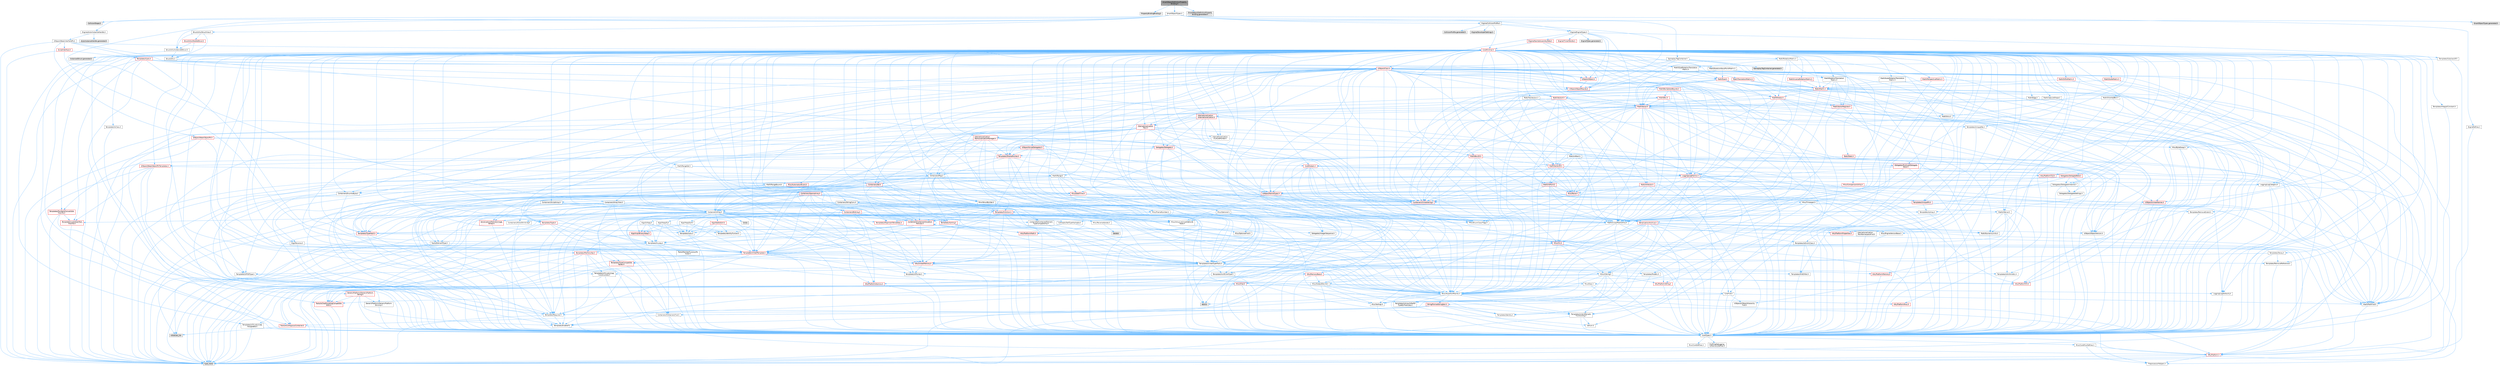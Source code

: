 digraph "SmartObjectDefinitionPropertyBinding.h"
{
 // INTERACTIVE_SVG=YES
 // LATEX_PDF_SIZE
  bgcolor="transparent";
  edge [fontname=Helvetica,fontsize=10,labelfontname=Helvetica,labelfontsize=10];
  node [fontname=Helvetica,fontsize=10,shape=box,height=0.2,width=0.4];
  Node1 [id="Node000001",label="SmartObjectDefinitionProperty\lBinding.h",height=0.2,width=0.4,color="gray40", fillcolor="grey60", style="filled", fontcolor="black",tooltip=" "];
  Node1 -> Node2 [id="edge1_Node000001_Node000002",color="steelblue1",style="solid",tooltip=" "];
  Node2 [id="Node000002",label="PropertyBindingBinding.h",height=0.2,width=0.4,color="grey60", fillcolor="#E0E0E0", style="filled",tooltip=" "];
  Node1 -> Node3 [id="edge2_Node000001_Node000003",color="steelblue1",style="solid",tooltip=" "];
  Node3 [id="Node000003",label="SmartObjectTypes.h",height=0.2,width=0.4,color="grey40", fillcolor="white", style="filled",URL="$d4/d09/SmartObjectTypes_8h.html",tooltip=" "];
  Node3 -> Node4 [id="edge3_Node000003_Node000004",color="steelblue1",style="solid",tooltip=" "];
  Node4 [id="Node000004",label="CollisionShape.h",height=0.2,width=0.4,color="grey60", fillcolor="#E0E0E0", style="filled",tooltip=" "];
  Node3 -> Node5 [id="edge4_Node000003_Node000005",color="steelblue1",style="solid",tooltip=" "];
  Node5 [id="Node000005",label="Containers/ArrayView.h",height=0.2,width=0.4,color="grey40", fillcolor="white", style="filled",URL="$d7/df4/ArrayView_8h.html",tooltip=" "];
  Node5 -> Node6 [id="edge5_Node000005_Node000006",color="steelblue1",style="solid",tooltip=" "];
  Node6 [id="Node000006",label="CoreTypes.h",height=0.2,width=0.4,color="grey40", fillcolor="white", style="filled",URL="$dc/dec/CoreTypes_8h.html",tooltip=" "];
  Node6 -> Node7 [id="edge6_Node000006_Node000007",color="steelblue1",style="solid",tooltip=" "];
  Node7 [id="Node000007",label="HAL/Platform.h",height=0.2,width=0.4,color="red", fillcolor="#FFF0F0", style="filled",URL="$d9/dd0/Platform_8h.html",tooltip=" "];
  Node7 -> Node10 [id="edge7_Node000007_Node000010",color="steelblue1",style="solid",tooltip=" "];
  Node10 [id="Node000010",label="type_traits",height=0.2,width=0.4,color="grey60", fillcolor="#E0E0E0", style="filled",tooltip=" "];
  Node7 -> Node11 [id="edge8_Node000007_Node000011",color="steelblue1",style="solid",tooltip=" "];
  Node11 [id="Node000011",label="PreprocessorHelpers.h",height=0.2,width=0.4,color="grey40", fillcolor="white", style="filled",URL="$db/ddb/PreprocessorHelpers_8h.html",tooltip=" "];
  Node6 -> Node17 [id="edge9_Node000006_Node000017",color="steelblue1",style="solid",tooltip=" "];
  Node17 [id="Node000017",label="ProfilingDebugging\l/UMemoryDefines.h",height=0.2,width=0.4,color="grey40", fillcolor="white", style="filled",URL="$d2/da2/UMemoryDefines_8h.html",tooltip=" "];
  Node6 -> Node18 [id="edge10_Node000006_Node000018",color="steelblue1",style="solid",tooltip=" "];
  Node18 [id="Node000018",label="Misc/CoreMiscDefines.h",height=0.2,width=0.4,color="grey40", fillcolor="white", style="filled",URL="$da/d38/CoreMiscDefines_8h.html",tooltip=" "];
  Node18 -> Node7 [id="edge11_Node000018_Node000007",color="steelblue1",style="solid",tooltip=" "];
  Node18 -> Node11 [id="edge12_Node000018_Node000011",color="steelblue1",style="solid",tooltip=" "];
  Node6 -> Node19 [id="edge13_Node000006_Node000019",color="steelblue1",style="solid",tooltip=" "];
  Node19 [id="Node000019",label="Misc/CoreDefines.h",height=0.2,width=0.4,color="grey40", fillcolor="white", style="filled",URL="$d3/dd2/CoreDefines_8h.html",tooltip=" "];
  Node5 -> Node20 [id="edge14_Node000005_Node000020",color="steelblue1",style="solid",tooltip=" "];
  Node20 [id="Node000020",label="Containers/ContainersFwd.h",height=0.2,width=0.4,color="grey40", fillcolor="white", style="filled",URL="$d4/d0a/ContainersFwd_8h.html",tooltip=" "];
  Node20 -> Node7 [id="edge15_Node000020_Node000007",color="steelblue1",style="solid",tooltip=" "];
  Node20 -> Node6 [id="edge16_Node000020_Node000006",color="steelblue1",style="solid",tooltip=" "];
  Node20 -> Node21 [id="edge17_Node000020_Node000021",color="steelblue1",style="solid",tooltip=" "];
  Node21 [id="Node000021",label="Traits/IsContiguousContainer.h",height=0.2,width=0.4,color="red", fillcolor="#FFF0F0", style="filled",URL="$d5/d3c/IsContiguousContainer_8h.html",tooltip=" "];
  Node21 -> Node6 [id="edge18_Node000021_Node000006",color="steelblue1",style="solid",tooltip=" "];
  Node21 -> Node23 [id="edge19_Node000021_Node000023",color="steelblue1",style="solid",tooltip=" "];
  Node23 [id="Node000023",label="initializer_list",height=0.2,width=0.4,color="grey60", fillcolor="#E0E0E0", style="filled",tooltip=" "];
  Node5 -> Node24 [id="edge20_Node000005_Node000024",color="steelblue1",style="solid",tooltip=" "];
  Node24 [id="Node000024",label="Misc/AssertionMacros.h",height=0.2,width=0.4,color="grey40", fillcolor="white", style="filled",URL="$d0/dfa/AssertionMacros_8h.html",tooltip=" "];
  Node24 -> Node6 [id="edge21_Node000024_Node000006",color="steelblue1",style="solid",tooltip=" "];
  Node24 -> Node7 [id="edge22_Node000024_Node000007",color="steelblue1",style="solid",tooltip=" "];
  Node24 -> Node25 [id="edge23_Node000024_Node000025",color="steelblue1",style="solid",tooltip=" "];
  Node25 [id="Node000025",label="HAL/PlatformMisc.h",height=0.2,width=0.4,color="red", fillcolor="#FFF0F0", style="filled",URL="$d0/df5/PlatformMisc_8h.html",tooltip=" "];
  Node25 -> Node6 [id="edge24_Node000025_Node000006",color="steelblue1",style="solid",tooltip=" "];
  Node24 -> Node11 [id="edge25_Node000024_Node000011",color="steelblue1",style="solid",tooltip=" "];
  Node24 -> Node57 [id="edge26_Node000024_Node000057",color="steelblue1",style="solid",tooltip=" "];
  Node57 [id="Node000057",label="Templates/EnableIf.h",height=0.2,width=0.4,color="grey40", fillcolor="white", style="filled",URL="$d7/d60/EnableIf_8h.html",tooltip=" "];
  Node57 -> Node6 [id="edge27_Node000057_Node000006",color="steelblue1",style="solid",tooltip=" "];
  Node24 -> Node58 [id="edge28_Node000024_Node000058",color="steelblue1",style="solid",tooltip=" "];
  Node58 [id="Node000058",label="Templates/IsArrayOrRefOf\lTypeByPredicate.h",height=0.2,width=0.4,color="grey40", fillcolor="white", style="filled",URL="$d6/da1/IsArrayOrRefOfTypeByPredicate_8h.html",tooltip=" "];
  Node58 -> Node6 [id="edge29_Node000058_Node000006",color="steelblue1",style="solid",tooltip=" "];
  Node24 -> Node59 [id="edge30_Node000024_Node000059",color="steelblue1",style="solid",tooltip=" "];
  Node59 [id="Node000059",label="Templates/IsValidVariadic\lFunctionArg.h",height=0.2,width=0.4,color="grey40", fillcolor="white", style="filled",URL="$d0/dc8/IsValidVariadicFunctionArg_8h.html",tooltip=" "];
  Node59 -> Node6 [id="edge31_Node000059_Node000006",color="steelblue1",style="solid",tooltip=" "];
  Node59 -> Node60 [id="edge32_Node000059_Node000060",color="steelblue1",style="solid",tooltip=" "];
  Node60 [id="Node000060",label="IsEnum.h",height=0.2,width=0.4,color="grey40", fillcolor="white", style="filled",URL="$d4/de5/IsEnum_8h.html",tooltip=" "];
  Node59 -> Node10 [id="edge33_Node000059_Node000010",color="steelblue1",style="solid",tooltip=" "];
  Node24 -> Node61 [id="edge34_Node000024_Node000061",color="steelblue1",style="solid",tooltip=" "];
  Node61 [id="Node000061",label="Traits/IsCharEncodingCompatible\lWith.h",height=0.2,width=0.4,color="red", fillcolor="#FFF0F0", style="filled",URL="$df/dd1/IsCharEncodingCompatibleWith_8h.html",tooltip=" "];
  Node61 -> Node10 [id="edge35_Node000061_Node000010",color="steelblue1",style="solid",tooltip=" "];
  Node24 -> Node63 [id="edge36_Node000024_Node000063",color="steelblue1",style="solid",tooltip=" "];
  Node63 [id="Node000063",label="Misc/VarArgs.h",height=0.2,width=0.4,color="grey40", fillcolor="white", style="filled",URL="$d5/d6f/VarArgs_8h.html",tooltip=" "];
  Node63 -> Node6 [id="edge37_Node000063_Node000006",color="steelblue1",style="solid",tooltip=" "];
  Node24 -> Node64 [id="edge38_Node000024_Node000064",color="steelblue1",style="solid",tooltip=" "];
  Node64 [id="Node000064",label="String/FormatStringSan.h",height=0.2,width=0.4,color="red", fillcolor="#FFF0F0", style="filled",URL="$d3/d8b/FormatStringSan_8h.html",tooltip=" "];
  Node64 -> Node10 [id="edge39_Node000064_Node000010",color="steelblue1",style="solid",tooltip=" "];
  Node64 -> Node6 [id="edge40_Node000064_Node000006",color="steelblue1",style="solid",tooltip=" "];
  Node64 -> Node65 [id="edge41_Node000064_Node000065",color="steelblue1",style="solid",tooltip=" "];
  Node65 [id="Node000065",label="Templates/Requires.h",height=0.2,width=0.4,color="grey40", fillcolor="white", style="filled",URL="$dc/d96/Requires_8h.html",tooltip=" "];
  Node65 -> Node57 [id="edge42_Node000065_Node000057",color="steelblue1",style="solid",tooltip=" "];
  Node65 -> Node10 [id="edge43_Node000065_Node000010",color="steelblue1",style="solid",tooltip=" "];
  Node64 -> Node66 [id="edge44_Node000064_Node000066",color="steelblue1",style="solid",tooltip=" "];
  Node66 [id="Node000066",label="Templates/Identity.h",height=0.2,width=0.4,color="grey40", fillcolor="white", style="filled",URL="$d0/dd5/Identity_8h.html",tooltip=" "];
  Node64 -> Node59 [id="edge45_Node000064_Node000059",color="steelblue1",style="solid",tooltip=" "];
  Node64 -> Node20 [id="edge46_Node000064_Node000020",color="steelblue1",style="solid",tooltip=" "];
  Node24 -> Node70 [id="edge47_Node000024_Node000070",color="steelblue1",style="solid",tooltip=" "];
  Node70 [id="Node000070",label="atomic",height=0.2,width=0.4,color="grey60", fillcolor="#E0E0E0", style="filled",tooltip=" "];
  Node5 -> Node71 [id="edge48_Node000005_Node000071",color="steelblue1",style="solid",tooltip=" "];
  Node71 [id="Node000071",label="Misc/ReverseIterate.h",height=0.2,width=0.4,color="grey40", fillcolor="white", style="filled",URL="$db/de3/ReverseIterate_8h.html",tooltip=" "];
  Node71 -> Node7 [id="edge49_Node000071_Node000007",color="steelblue1",style="solid",tooltip=" "];
  Node71 -> Node72 [id="edge50_Node000071_Node000072",color="steelblue1",style="solid",tooltip=" "];
  Node72 [id="Node000072",label="iterator",height=0.2,width=0.4,color="grey60", fillcolor="#E0E0E0", style="filled",tooltip=" "];
  Node5 -> Node73 [id="edge51_Node000005_Node000073",color="steelblue1",style="solid",tooltip=" "];
  Node73 [id="Node000073",label="Misc/IntrusiveUnsetOptional\lState.h",height=0.2,width=0.4,color="grey40", fillcolor="white", style="filled",URL="$d2/d0a/IntrusiveUnsetOptionalState_8h.html",tooltip=" "];
  Node73 -> Node74 [id="edge52_Node000073_Node000074",color="steelblue1",style="solid",tooltip=" "];
  Node74 [id="Node000074",label="Misc/OptionalFwd.h",height=0.2,width=0.4,color="grey40", fillcolor="white", style="filled",URL="$dc/d50/OptionalFwd_8h.html",tooltip=" "];
  Node5 -> Node75 [id="edge53_Node000005_Node000075",color="steelblue1",style="solid",tooltip=" "];
  Node75 [id="Node000075",label="Templates/Invoke.h",height=0.2,width=0.4,color="grey40", fillcolor="white", style="filled",URL="$d7/deb/Invoke_8h.html",tooltip=" "];
  Node75 -> Node6 [id="edge54_Node000075_Node000006",color="steelblue1",style="solid",tooltip=" "];
  Node75 -> Node76 [id="edge55_Node000075_Node000076",color="steelblue1",style="solid",tooltip=" "];
  Node76 [id="Node000076",label="Traits/MemberFunctionPtr\lOuter.h",height=0.2,width=0.4,color="grey40", fillcolor="white", style="filled",URL="$db/da7/MemberFunctionPtrOuter_8h.html",tooltip=" "];
  Node75 -> Node77 [id="edge56_Node000075_Node000077",color="steelblue1",style="solid",tooltip=" "];
  Node77 [id="Node000077",label="Templates/UnrealTemplate.h",height=0.2,width=0.4,color="red", fillcolor="#FFF0F0", style="filled",URL="$d4/d24/UnrealTemplate_8h.html",tooltip=" "];
  Node77 -> Node6 [id="edge57_Node000077_Node000006",color="steelblue1",style="solid",tooltip=" "];
  Node77 -> Node78 [id="edge58_Node000077_Node000078",color="steelblue1",style="solid",tooltip=" "];
  Node78 [id="Node000078",label="Templates/IsPointer.h",height=0.2,width=0.4,color="grey40", fillcolor="white", style="filled",URL="$d7/d05/IsPointer_8h.html",tooltip=" "];
  Node78 -> Node6 [id="edge59_Node000078_Node000006",color="steelblue1",style="solid",tooltip=" "];
  Node77 -> Node79 [id="edge60_Node000077_Node000079",color="steelblue1",style="solid",tooltip=" "];
  Node79 [id="Node000079",label="HAL/UnrealMemory.h",height=0.2,width=0.4,color="red", fillcolor="#FFF0F0", style="filled",URL="$d9/d96/UnrealMemory_8h.html",tooltip=" "];
  Node79 -> Node6 [id="edge61_Node000079_Node000006",color="steelblue1",style="solid",tooltip=" "];
  Node79 -> Node83 [id="edge62_Node000079_Node000083",color="steelblue1",style="solid",tooltip=" "];
  Node83 [id="Node000083",label="HAL/MemoryBase.h",height=0.2,width=0.4,color="red", fillcolor="#FFF0F0", style="filled",URL="$d6/d9f/MemoryBase_8h.html",tooltip=" "];
  Node83 -> Node6 [id="edge63_Node000083_Node000006",color="steelblue1",style="solid",tooltip=" "];
  Node83 -> Node50 [id="edge64_Node000083_Node000050",color="steelblue1",style="solid",tooltip=" "];
  Node50 [id="Node000050",label="HAL/PlatformAtomics.h",height=0.2,width=0.4,color="red", fillcolor="#FFF0F0", style="filled",URL="$d3/d36/PlatformAtomics_8h.html",tooltip=" "];
  Node50 -> Node6 [id="edge65_Node000050_Node000006",color="steelblue1",style="solid",tooltip=" "];
  Node83 -> Node33 [id="edge66_Node000083_Node000033",color="steelblue1",style="solid",tooltip=" "];
  Node33 [id="Node000033",label="HAL/PlatformCrt.h",height=0.2,width=0.4,color="red", fillcolor="#FFF0F0", style="filled",URL="$d8/d75/PlatformCrt_8h.html",tooltip=" "];
  Node83 -> Node84 [id="edge67_Node000083_Node000084",color="steelblue1",style="solid",tooltip=" "];
  Node84 [id="Node000084",label="Misc/Exec.h",height=0.2,width=0.4,color="grey40", fillcolor="white", style="filled",URL="$de/ddb/Exec_8h.html",tooltip=" "];
  Node84 -> Node6 [id="edge68_Node000084_Node000006",color="steelblue1",style="solid",tooltip=" "];
  Node84 -> Node24 [id="edge69_Node000084_Node000024",color="steelblue1",style="solid",tooltip=" "];
  Node83 -> Node85 [id="edge70_Node000083_Node000085",color="steelblue1",style="solid",tooltip=" "];
  Node85 [id="Node000085",label="Misc/OutputDevice.h",height=0.2,width=0.4,color="grey40", fillcolor="white", style="filled",URL="$d7/d32/OutputDevice_8h.html",tooltip=" "];
  Node85 -> Node29 [id="edge71_Node000085_Node000029",color="steelblue1",style="solid",tooltip=" "];
  Node29 [id="Node000029",label="CoreFwd.h",height=0.2,width=0.4,color="grey40", fillcolor="white", style="filled",URL="$d1/d1e/CoreFwd_8h.html",tooltip=" "];
  Node29 -> Node6 [id="edge72_Node000029_Node000006",color="steelblue1",style="solid",tooltip=" "];
  Node29 -> Node20 [id="edge73_Node000029_Node000020",color="steelblue1",style="solid",tooltip=" "];
  Node29 -> Node30 [id="edge74_Node000029_Node000030",color="steelblue1",style="solid",tooltip=" "];
  Node30 [id="Node000030",label="Math/MathFwd.h",height=0.2,width=0.4,color="grey40", fillcolor="white", style="filled",URL="$d2/d10/MathFwd_8h.html",tooltip=" "];
  Node30 -> Node7 [id="edge75_Node000030_Node000007",color="steelblue1",style="solid",tooltip=" "];
  Node29 -> Node31 [id="edge76_Node000029_Node000031",color="steelblue1",style="solid",tooltip=" "];
  Node31 [id="Node000031",label="UObject/UObjectHierarchy\lFwd.h",height=0.2,width=0.4,color="grey40", fillcolor="white", style="filled",URL="$d3/d13/UObjectHierarchyFwd_8h.html",tooltip=" "];
  Node85 -> Node6 [id="edge77_Node000085_Node000006",color="steelblue1",style="solid",tooltip=" "];
  Node85 -> Node86 [id="edge78_Node000085_Node000086",color="steelblue1",style="solid",tooltip=" "];
  Node86 [id="Node000086",label="Logging/LogVerbosity.h",height=0.2,width=0.4,color="grey40", fillcolor="white", style="filled",URL="$d2/d8f/LogVerbosity_8h.html",tooltip=" "];
  Node86 -> Node6 [id="edge79_Node000086_Node000006",color="steelblue1",style="solid",tooltip=" "];
  Node85 -> Node63 [id="edge80_Node000085_Node000063",color="steelblue1",style="solid",tooltip=" "];
  Node85 -> Node58 [id="edge81_Node000085_Node000058",color="steelblue1",style="solid",tooltip=" "];
  Node85 -> Node59 [id="edge82_Node000085_Node000059",color="steelblue1",style="solid",tooltip=" "];
  Node85 -> Node61 [id="edge83_Node000085_Node000061",color="steelblue1",style="solid",tooltip=" "];
  Node79 -> Node96 [id="edge84_Node000079_Node000096",color="steelblue1",style="solid",tooltip=" "];
  Node96 [id="Node000096",label="HAL/PlatformMemory.h",height=0.2,width=0.4,color="red", fillcolor="#FFF0F0", style="filled",URL="$de/d68/PlatformMemory_8h.html",tooltip=" "];
  Node96 -> Node6 [id="edge85_Node000096_Node000006",color="steelblue1",style="solid",tooltip=" "];
  Node79 -> Node78 [id="edge86_Node000079_Node000078",color="steelblue1",style="solid",tooltip=" "];
  Node77 -> Node101 [id="edge87_Node000077_Node000101",color="steelblue1",style="solid",tooltip=" "];
  Node101 [id="Node000101",label="Templates/UnrealTypeTraits.h",height=0.2,width=0.4,color="grey40", fillcolor="white", style="filled",URL="$d2/d2d/UnrealTypeTraits_8h.html",tooltip=" "];
  Node101 -> Node6 [id="edge88_Node000101_Node000006",color="steelblue1",style="solid",tooltip=" "];
  Node101 -> Node78 [id="edge89_Node000101_Node000078",color="steelblue1",style="solid",tooltip=" "];
  Node101 -> Node24 [id="edge90_Node000101_Node000024",color="steelblue1",style="solid",tooltip=" "];
  Node101 -> Node92 [id="edge91_Node000101_Node000092",color="steelblue1",style="solid",tooltip=" "];
  Node92 [id="Node000092",label="Templates/AndOrNot.h",height=0.2,width=0.4,color="grey40", fillcolor="white", style="filled",URL="$db/d0a/AndOrNot_8h.html",tooltip=" "];
  Node92 -> Node6 [id="edge92_Node000092_Node000006",color="steelblue1",style="solid",tooltip=" "];
  Node101 -> Node57 [id="edge93_Node000101_Node000057",color="steelblue1",style="solid",tooltip=" "];
  Node101 -> Node102 [id="edge94_Node000101_Node000102",color="steelblue1",style="solid",tooltip=" "];
  Node102 [id="Node000102",label="Templates/IsArithmetic.h",height=0.2,width=0.4,color="grey40", fillcolor="white", style="filled",URL="$d2/d5d/IsArithmetic_8h.html",tooltip=" "];
  Node102 -> Node6 [id="edge95_Node000102_Node000006",color="steelblue1",style="solid",tooltip=" "];
  Node101 -> Node60 [id="edge96_Node000101_Node000060",color="steelblue1",style="solid",tooltip=" "];
  Node101 -> Node103 [id="edge97_Node000101_Node000103",color="steelblue1",style="solid",tooltip=" "];
  Node103 [id="Node000103",label="Templates/Models.h",height=0.2,width=0.4,color="grey40", fillcolor="white", style="filled",URL="$d3/d0c/Models_8h.html",tooltip=" "];
  Node103 -> Node66 [id="edge98_Node000103_Node000066",color="steelblue1",style="solid",tooltip=" "];
  Node101 -> Node104 [id="edge99_Node000101_Node000104",color="steelblue1",style="solid",tooltip=" "];
  Node104 [id="Node000104",label="Templates/IsPODType.h",height=0.2,width=0.4,color="grey40", fillcolor="white", style="filled",URL="$d7/db1/IsPODType_8h.html",tooltip=" "];
  Node104 -> Node6 [id="edge100_Node000104_Node000006",color="steelblue1",style="solid",tooltip=" "];
  Node101 -> Node105 [id="edge101_Node000101_Node000105",color="steelblue1",style="solid",tooltip=" "];
  Node105 [id="Node000105",label="Templates/IsUECoreType.h",height=0.2,width=0.4,color="grey40", fillcolor="white", style="filled",URL="$d1/db8/IsUECoreType_8h.html",tooltip=" "];
  Node105 -> Node6 [id="edge102_Node000105_Node000006",color="steelblue1",style="solid",tooltip=" "];
  Node105 -> Node10 [id="edge103_Node000105_Node000010",color="steelblue1",style="solid",tooltip=" "];
  Node101 -> Node93 [id="edge104_Node000101_Node000093",color="steelblue1",style="solid",tooltip=" "];
  Node93 [id="Node000093",label="Templates/IsTriviallyCopy\lConstructible.h",height=0.2,width=0.4,color="grey40", fillcolor="white", style="filled",URL="$d3/d78/IsTriviallyCopyConstructible_8h.html",tooltip=" "];
  Node93 -> Node6 [id="edge105_Node000093_Node000006",color="steelblue1",style="solid",tooltip=" "];
  Node93 -> Node10 [id="edge106_Node000093_Node000010",color="steelblue1",style="solid",tooltip=" "];
  Node77 -> Node106 [id="edge107_Node000077_Node000106",color="steelblue1",style="solid",tooltip=" "];
  Node106 [id="Node000106",label="Templates/RemoveReference.h",height=0.2,width=0.4,color="grey40", fillcolor="white", style="filled",URL="$da/dbe/RemoveReference_8h.html",tooltip=" "];
  Node106 -> Node6 [id="edge108_Node000106_Node000006",color="steelblue1",style="solid",tooltip=" "];
  Node77 -> Node65 [id="edge109_Node000077_Node000065",color="steelblue1",style="solid",tooltip=" "];
  Node77 -> Node107 [id="edge110_Node000077_Node000107",color="steelblue1",style="solid",tooltip=" "];
  Node107 [id="Node000107",label="Templates/TypeCompatible\lBytes.h",height=0.2,width=0.4,color="red", fillcolor="#FFF0F0", style="filled",URL="$df/d0a/TypeCompatibleBytes_8h.html",tooltip=" "];
  Node107 -> Node6 [id="edge111_Node000107_Node000006",color="steelblue1",style="solid",tooltip=" "];
  Node107 -> Node10 [id="edge112_Node000107_Node000010",color="steelblue1",style="solid",tooltip=" "];
  Node77 -> Node66 [id="edge113_Node000077_Node000066",color="steelblue1",style="solid",tooltip=" "];
  Node77 -> Node21 [id="edge114_Node000077_Node000021",color="steelblue1",style="solid",tooltip=" "];
  Node77 -> Node10 [id="edge115_Node000077_Node000010",color="steelblue1",style="solid",tooltip=" "];
  Node75 -> Node10 [id="edge116_Node000075_Node000010",color="steelblue1",style="solid",tooltip=" "];
  Node5 -> Node101 [id="edge117_Node000005_Node000101",color="steelblue1",style="solid",tooltip=" "];
  Node5 -> Node28 [id="edge118_Node000005_Node000028",color="steelblue1",style="solid",tooltip=" "];
  Node28 [id="Node000028",label="Traits/ElementType.h",height=0.2,width=0.4,color="grey40", fillcolor="white", style="filled",URL="$d5/d4f/ElementType_8h.html",tooltip=" "];
  Node28 -> Node7 [id="edge119_Node000028_Node000007",color="steelblue1",style="solid",tooltip=" "];
  Node28 -> Node23 [id="edge120_Node000028_Node000023",color="steelblue1",style="solid",tooltip=" "];
  Node28 -> Node10 [id="edge121_Node000028_Node000010",color="steelblue1",style="solid",tooltip=" "];
  Node5 -> Node109 [id="edge122_Node000005_Node000109",color="steelblue1",style="solid",tooltip=" "];
  Node109 [id="Node000109",label="Containers/Array.h",height=0.2,width=0.4,color="grey40", fillcolor="white", style="filled",URL="$df/dd0/Array_8h.html",tooltip=" "];
  Node109 -> Node6 [id="edge123_Node000109_Node000006",color="steelblue1",style="solid",tooltip=" "];
  Node109 -> Node24 [id="edge124_Node000109_Node000024",color="steelblue1",style="solid",tooltip=" "];
  Node109 -> Node73 [id="edge125_Node000109_Node000073",color="steelblue1",style="solid",tooltip=" "];
  Node109 -> Node71 [id="edge126_Node000109_Node000071",color="steelblue1",style="solid",tooltip=" "];
  Node109 -> Node79 [id="edge127_Node000109_Node000079",color="steelblue1",style="solid",tooltip=" "];
  Node109 -> Node101 [id="edge128_Node000109_Node000101",color="steelblue1",style="solid",tooltip=" "];
  Node109 -> Node77 [id="edge129_Node000109_Node000077",color="steelblue1",style="solid",tooltip=" "];
  Node109 -> Node110 [id="edge130_Node000109_Node000110",color="steelblue1",style="solid",tooltip=" "];
  Node110 [id="Node000110",label="Containers/AllowShrinking.h",height=0.2,width=0.4,color="grey40", fillcolor="white", style="filled",URL="$d7/d1a/AllowShrinking_8h.html",tooltip=" "];
  Node110 -> Node6 [id="edge131_Node000110_Node000006",color="steelblue1",style="solid",tooltip=" "];
  Node109 -> Node111 [id="edge132_Node000109_Node000111",color="steelblue1",style="solid",tooltip=" "];
  Node111 [id="Node000111",label="Containers/ContainerAllocation\lPolicies.h",height=0.2,width=0.4,color="red", fillcolor="#FFF0F0", style="filled",URL="$d7/dff/ContainerAllocationPolicies_8h.html",tooltip=" "];
  Node111 -> Node6 [id="edge133_Node000111_Node000006",color="steelblue1",style="solid",tooltip=" "];
  Node111 -> Node111 [id="edge134_Node000111_Node000111",color="steelblue1",style="solid",tooltip=" "];
  Node111 -> Node113 [id="edge135_Node000111_Node000113",color="steelblue1",style="solid",tooltip=" "];
  Node113 [id="Node000113",label="HAL/PlatformMath.h",height=0.2,width=0.4,color="red", fillcolor="#FFF0F0", style="filled",URL="$dc/d53/PlatformMath_8h.html",tooltip=" "];
  Node113 -> Node6 [id="edge136_Node000113_Node000006",color="steelblue1",style="solid",tooltip=" "];
  Node111 -> Node79 [id="edge137_Node000111_Node000079",color="steelblue1",style="solid",tooltip=" "];
  Node111 -> Node43 [id="edge138_Node000111_Node000043",color="steelblue1",style="solid",tooltip=" "];
  Node43 [id="Node000043",label="Math/NumericLimits.h",height=0.2,width=0.4,color="grey40", fillcolor="white", style="filled",URL="$df/d1b/NumericLimits_8h.html",tooltip=" "];
  Node43 -> Node6 [id="edge139_Node000043_Node000006",color="steelblue1",style="solid",tooltip=" "];
  Node111 -> Node24 [id="edge140_Node000111_Node000024",color="steelblue1",style="solid",tooltip=" "];
  Node111 -> Node122 [id="edge141_Node000111_Node000122",color="steelblue1",style="solid",tooltip=" "];
  Node122 [id="Node000122",label="Templates/MemoryOps.h",height=0.2,width=0.4,color="red", fillcolor="#FFF0F0", style="filled",URL="$db/dea/MemoryOps_8h.html",tooltip=" "];
  Node122 -> Node6 [id="edge142_Node000122_Node000006",color="steelblue1",style="solid",tooltip=" "];
  Node122 -> Node79 [id="edge143_Node000122_Node000079",color="steelblue1",style="solid",tooltip=" "];
  Node122 -> Node94 [id="edge144_Node000122_Node000094",color="steelblue1",style="solid",tooltip=" "];
  Node94 [id="Node000094",label="Templates/IsTriviallyCopy\lAssignable.h",height=0.2,width=0.4,color="grey40", fillcolor="white", style="filled",URL="$d2/df2/IsTriviallyCopyAssignable_8h.html",tooltip=" "];
  Node94 -> Node6 [id="edge145_Node000094_Node000006",color="steelblue1",style="solid",tooltip=" "];
  Node94 -> Node10 [id="edge146_Node000094_Node000010",color="steelblue1",style="solid",tooltip=" "];
  Node122 -> Node93 [id="edge147_Node000122_Node000093",color="steelblue1",style="solid",tooltip=" "];
  Node122 -> Node65 [id="edge148_Node000122_Node000065",color="steelblue1",style="solid",tooltip=" "];
  Node122 -> Node101 [id="edge149_Node000122_Node000101",color="steelblue1",style="solid",tooltip=" "];
  Node122 -> Node10 [id="edge150_Node000122_Node000010",color="steelblue1",style="solid",tooltip=" "];
  Node111 -> Node107 [id="edge151_Node000111_Node000107",color="steelblue1",style="solid",tooltip=" "];
  Node111 -> Node10 [id="edge152_Node000111_Node000010",color="steelblue1",style="solid",tooltip=" "];
  Node109 -> Node123 [id="edge153_Node000109_Node000123",color="steelblue1",style="solid",tooltip=" "];
  Node123 [id="Node000123",label="Containers/ContainerElement\lTypeCompatibility.h",height=0.2,width=0.4,color="grey40", fillcolor="white", style="filled",URL="$df/ddf/ContainerElementTypeCompatibility_8h.html",tooltip=" "];
  Node123 -> Node6 [id="edge154_Node000123_Node000006",color="steelblue1",style="solid",tooltip=" "];
  Node123 -> Node101 [id="edge155_Node000123_Node000101",color="steelblue1",style="solid",tooltip=" "];
  Node109 -> Node124 [id="edge156_Node000109_Node000124",color="steelblue1",style="solid",tooltip=" "];
  Node124 [id="Node000124",label="Serialization/Archive.h",height=0.2,width=0.4,color="red", fillcolor="#FFF0F0", style="filled",URL="$d7/d3b/Archive_8h.html",tooltip=" "];
  Node124 -> Node29 [id="edge157_Node000124_Node000029",color="steelblue1",style="solid",tooltip=" "];
  Node124 -> Node6 [id="edge158_Node000124_Node000006",color="steelblue1",style="solid",tooltip=" "];
  Node124 -> Node125 [id="edge159_Node000124_Node000125",color="steelblue1",style="solid",tooltip=" "];
  Node125 [id="Node000125",label="HAL/PlatformProperties.h",height=0.2,width=0.4,color="red", fillcolor="#FFF0F0", style="filled",URL="$d9/db0/PlatformProperties_8h.html",tooltip=" "];
  Node125 -> Node6 [id="edge160_Node000125_Node000006",color="steelblue1",style="solid",tooltip=" "];
  Node124 -> Node128 [id="edge161_Node000124_Node000128",color="steelblue1",style="solid",tooltip=" "];
  Node128 [id="Node000128",label="Internationalization\l/TextNamespaceFwd.h",height=0.2,width=0.4,color="grey40", fillcolor="white", style="filled",URL="$d8/d97/TextNamespaceFwd_8h.html",tooltip=" "];
  Node128 -> Node6 [id="edge162_Node000128_Node000006",color="steelblue1",style="solid",tooltip=" "];
  Node124 -> Node30 [id="edge163_Node000124_Node000030",color="steelblue1",style="solid",tooltip=" "];
  Node124 -> Node24 [id="edge164_Node000124_Node000024",color="steelblue1",style="solid",tooltip=" "];
  Node124 -> Node129 [id="edge165_Node000124_Node000129",color="steelblue1",style="solid",tooltip=" "];
  Node129 [id="Node000129",label="Misc/EngineVersionBase.h",height=0.2,width=0.4,color="grey40", fillcolor="white", style="filled",URL="$d5/d2b/EngineVersionBase_8h.html",tooltip=" "];
  Node129 -> Node6 [id="edge166_Node000129_Node000006",color="steelblue1",style="solid",tooltip=" "];
  Node124 -> Node63 [id="edge167_Node000124_Node000063",color="steelblue1",style="solid",tooltip=" "];
  Node124 -> Node57 [id="edge168_Node000124_Node000057",color="steelblue1",style="solid",tooltip=" "];
  Node124 -> Node58 [id="edge169_Node000124_Node000058",color="steelblue1",style="solid",tooltip=" "];
  Node124 -> Node132 [id="edge170_Node000124_Node000132",color="steelblue1",style="solid",tooltip=" "];
  Node132 [id="Node000132",label="Templates/IsEnumClass.h",height=0.2,width=0.4,color="grey40", fillcolor="white", style="filled",URL="$d7/d15/IsEnumClass_8h.html",tooltip=" "];
  Node132 -> Node6 [id="edge171_Node000132_Node000006",color="steelblue1",style="solid",tooltip=" "];
  Node132 -> Node92 [id="edge172_Node000132_Node000092",color="steelblue1",style="solid",tooltip=" "];
  Node124 -> Node59 [id="edge173_Node000124_Node000059",color="steelblue1",style="solid",tooltip=" "];
  Node124 -> Node77 [id="edge174_Node000124_Node000077",color="steelblue1",style="solid",tooltip=" "];
  Node124 -> Node61 [id="edge175_Node000124_Node000061",color="steelblue1",style="solid",tooltip=" "];
  Node124 -> Node133 [id="edge176_Node000124_Node000133",color="steelblue1",style="solid",tooltip=" "];
  Node133 [id="Node000133",label="UObject/ObjectVersion.h",height=0.2,width=0.4,color="grey40", fillcolor="white", style="filled",URL="$da/d63/ObjectVersion_8h.html",tooltip=" "];
  Node133 -> Node6 [id="edge177_Node000133_Node000006",color="steelblue1",style="solid",tooltip=" "];
  Node109 -> Node134 [id="edge178_Node000109_Node000134",color="steelblue1",style="solid",tooltip=" "];
  Node134 [id="Node000134",label="Serialization/MemoryImage\lWriter.h",height=0.2,width=0.4,color="red", fillcolor="#FFF0F0", style="filled",URL="$d0/d08/MemoryImageWriter_8h.html",tooltip=" "];
  Node134 -> Node6 [id="edge179_Node000134_Node000006",color="steelblue1",style="solid",tooltip=" "];
  Node109 -> Node148 [id="edge180_Node000109_Node000148",color="steelblue1",style="solid",tooltip=" "];
  Node148 [id="Node000148",label="Algo/Heapify.h",height=0.2,width=0.4,color="grey40", fillcolor="white", style="filled",URL="$d0/d2a/Heapify_8h.html",tooltip=" "];
  Node148 -> Node149 [id="edge181_Node000148_Node000149",color="steelblue1",style="solid",tooltip=" "];
  Node149 [id="Node000149",label="Algo/Impl/BinaryHeap.h",height=0.2,width=0.4,color="red", fillcolor="#FFF0F0", style="filled",URL="$d7/da3/Algo_2Impl_2BinaryHeap_8h.html",tooltip=" "];
  Node149 -> Node75 [id="edge182_Node000149_Node000075",color="steelblue1",style="solid",tooltip=" "];
  Node149 -> Node10 [id="edge183_Node000149_Node000010",color="steelblue1",style="solid",tooltip=" "];
  Node148 -> Node152 [id="edge184_Node000148_Node000152",color="steelblue1",style="solid",tooltip=" "];
  Node152 [id="Node000152",label="Templates/IdentityFunctor.h",height=0.2,width=0.4,color="grey40", fillcolor="white", style="filled",URL="$d7/d2e/IdentityFunctor_8h.html",tooltip=" "];
  Node152 -> Node7 [id="edge185_Node000152_Node000007",color="steelblue1",style="solid",tooltip=" "];
  Node148 -> Node75 [id="edge186_Node000148_Node000075",color="steelblue1",style="solid",tooltip=" "];
  Node148 -> Node153 [id="edge187_Node000148_Node000153",color="steelblue1",style="solid",tooltip=" "];
  Node153 [id="Node000153",label="Templates/Less.h",height=0.2,width=0.4,color="grey40", fillcolor="white", style="filled",URL="$de/dc8/Less_8h.html",tooltip=" "];
  Node153 -> Node6 [id="edge188_Node000153_Node000006",color="steelblue1",style="solid",tooltip=" "];
  Node153 -> Node77 [id="edge189_Node000153_Node000077",color="steelblue1",style="solid",tooltip=" "];
  Node148 -> Node77 [id="edge190_Node000148_Node000077",color="steelblue1",style="solid",tooltip=" "];
  Node109 -> Node154 [id="edge191_Node000109_Node000154",color="steelblue1",style="solid",tooltip=" "];
  Node154 [id="Node000154",label="Algo/HeapSort.h",height=0.2,width=0.4,color="grey40", fillcolor="white", style="filled",URL="$d3/d92/HeapSort_8h.html",tooltip=" "];
  Node154 -> Node149 [id="edge192_Node000154_Node000149",color="steelblue1",style="solid",tooltip=" "];
  Node154 -> Node152 [id="edge193_Node000154_Node000152",color="steelblue1",style="solid",tooltip=" "];
  Node154 -> Node153 [id="edge194_Node000154_Node000153",color="steelblue1",style="solid",tooltip=" "];
  Node154 -> Node77 [id="edge195_Node000154_Node000077",color="steelblue1",style="solid",tooltip=" "];
  Node109 -> Node155 [id="edge196_Node000109_Node000155",color="steelblue1",style="solid",tooltip=" "];
  Node155 [id="Node000155",label="Algo/IsHeap.h",height=0.2,width=0.4,color="grey40", fillcolor="white", style="filled",URL="$de/d32/IsHeap_8h.html",tooltip=" "];
  Node155 -> Node149 [id="edge197_Node000155_Node000149",color="steelblue1",style="solid",tooltip=" "];
  Node155 -> Node152 [id="edge198_Node000155_Node000152",color="steelblue1",style="solid",tooltip=" "];
  Node155 -> Node75 [id="edge199_Node000155_Node000075",color="steelblue1",style="solid",tooltip=" "];
  Node155 -> Node153 [id="edge200_Node000155_Node000153",color="steelblue1",style="solid",tooltip=" "];
  Node155 -> Node77 [id="edge201_Node000155_Node000077",color="steelblue1",style="solid",tooltip=" "];
  Node109 -> Node149 [id="edge202_Node000109_Node000149",color="steelblue1",style="solid",tooltip=" "];
  Node109 -> Node156 [id="edge203_Node000109_Node000156",color="steelblue1",style="solid",tooltip=" "];
  Node156 [id="Node000156",label="Algo/StableSort.h",height=0.2,width=0.4,color="red", fillcolor="#FFF0F0", style="filled",URL="$d7/d3c/StableSort_8h.html",tooltip=" "];
  Node156 -> Node152 [id="edge204_Node000156_Node000152",color="steelblue1",style="solid",tooltip=" "];
  Node156 -> Node75 [id="edge205_Node000156_Node000075",color="steelblue1",style="solid",tooltip=" "];
  Node156 -> Node153 [id="edge206_Node000156_Node000153",color="steelblue1",style="solid",tooltip=" "];
  Node156 -> Node77 [id="edge207_Node000156_Node000077",color="steelblue1",style="solid",tooltip=" "];
  Node109 -> Node159 [id="edge208_Node000109_Node000159",color="steelblue1",style="solid",tooltip=" "];
  Node159 [id="Node000159",label="Concepts/GetTypeHashable.h",height=0.2,width=0.4,color="grey40", fillcolor="white", style="filled",URL="$d3/da2/GetTypeHashable_8h.html",tooltip=" "];
  Node159 -> Node6 [id="edge209_Node000159_Node000006",color="steelblue1",style="solid",tooltip=" "];
  Node159 -> Node139 [id="edge210_Node000159_Node000139",color="steelblue1",style="solid",tooltip=" "];
  Node139 [id="Node000139",label="Templates/TypeHash.h",height=0.2,width=0.4,color="red", fillcolor="#FFF0F0", style="filled",URL="$d1/d62/TypeHash_8h.html",tooltip=" "];
  Node139 -> Node6 [id="edge211_Node000139_Node000006",color="steelblue1",style="solid",tooltip=" "];
  Node139 -> Node65 [id="edge212_Node000139_Node000065",color="steelblue1",style="solid",tooltip=" "];
  Node139 -> Node140 [id="edge213_Node000139_Node000140",color="steelblue1",style="solid",tooltip=" "];
  Node140 [id="Node000140",label="Misc/Crc.h",height=0.2,width=0.4,color="red", fillcolor="#FFF0F0", style="filled",URL="$d4/dd2/Crc_8h.html",tooltip=" "];
  Node140 -> Node6 [id="edge214_Node000140_Node000006",color="steelblue1",style="solid",tooltip=" "];
  Node140 -> Node81 [id="edge215_Node000140_Node000081",color="steelblue1",style="solid",tooltip=" "];
  Node81 [id="Node000081",label="HAL/PlatformString.h",height=0.2,width=0.4,color="red", fillcolor="#FFF0F0", style="filled",URL="$db/db5/PlatformString_8h.html",tooltip=" "];
  Node81 -> Node6 [id="edge216_Node000081_Node000006",color="steelblue1",style="solid",tooltip=" "];
  Node140 -> Node24 [id="edge217_Node000140_Node000024",color="steelblue1",style="solid",tooltip=" "];
  Node140 -> Node141 [id="edge218_Node000140_Node000141",color="steelblue1",style="solid",tooltip=" "];
  Node141 [id="Node000141",label="Misc/CString.h",height=0.2,width=0.4,color="grey40", fillcolor="white", style="filled",URL="$d2/d49/CString_8h.html",tooltip=" "];
  Node141 -> Node6 [id="edge219_Node000141_Node000006",color="steelblue1",style="solid",tooltip=" "];
  Node141 -> Node33 [id="edge220_Node000141_Node000033",color="steelblue1",style="solid",tooltip=" "];
  Node141 -> Node81 [id="edge221_Node000141_Node000081",color="steelblue1",style="solid",tooltip=" "];
  Node141 -> Node24 [id="edge222_Node000141_Node000024",color="steelblue1",style="solid",tooltip=" "];
  Node141 -> Node142 [id="edge223_Node000141_Node000142",color="steelblue1",style="solid",tooltip=" "];
  Node142 [id="Node000142",label="Misc/Char.h",height=0.2,width=0.4,color="red", fillcolor="#FFF0F0", style="filled",URL="$d0/d58/Char_8h.html",tooltip=" "];
  Node142 -> Node6 [id="edge224_Node000142_Node000006",color="steelblue1",style="solid",tooltip=" "];
  Node142 -> Node10 [id="edge225_Node000142_Node000010",color="steelblue1",style="solid",tooltip=" "];
  Node141 -> Node63 [id="edge226_Node000141_Node000063",color="steelblue1",style="solid",tooltip=" "];
  Node141 -> Node58 [id="edge227_Node000141_Node000058",color="steelblue1",style="solid",tooltip=" "];
  Node141 -> Node59 [id="edge228_Node000141_Node000059",color="steelblue1",style="solid",tooltip=" "];
  Node141 -> Node61 [id="edge229_Node000141_Node000061",color="steelblue1",style="solid",tooltip=" "];
  Node140 -> Node142 [id="edge230_Node000140_Node000142",color="steelblue1",style="solid",tooltip=" "];
  Node140 -> Node101 [id="edge231_Node000140_Node000101",color="steelblue1",style="solid",tooltip=" "];
  Node139 -> Node10 [id="edge232_Node000139_Node000010",color="steelblue1",style="solid",tooltip=" "];
  Node109 -> Node152 [id="edge233_Node000109_Node000152",color="steelblue1",style="solid",tooltip=" "];
  Node109 -> Node75 [id="edge234_Node000109_Node000075",color="steelblue1",style="solid",tooltip=" "];
  Node109 -> Node153 [id="edge235_Node000109_Node000153",color="steelblue1",style="solid",tooltip=" "];
  Node109 -> Node160 [id="edge236_Node000109_Node000160",color="steelblue1",style="solid",tooltip=" "];
  Node160 [id="Node000160",label="Templates/LosesQualifiers\lFromTo.h",height=0.2,width=0.4,color="red", fillcolor="#FFF0F0", style="filled",URL="$d2/db3/LosesQualifiersFromTo_8h.html",tooltip=" "];
  Node160 -> Node10 [id="edge237_Node000160_Node000010",color="steelblue1",style="solid",tooltip=" "];
  Node109 -> Node65 [id="edge238_Node000109_Node000065",color="steelblue1",style="solid",tooltip=" "];
  Node109 -> Node161 [id="edge239_Node000109_Node000161",color="steelblue1",style="solid",tooltip=" "];
  Node161 [id="Node000161",label="Templates/Sorting.h",height=0.2,width=0.4,color="red", fillcolor="#FFF0F0", style="filled",URL="$d3/d9e/Sorting_8h.html",tooltip=" "];
  Node161 -> Node6 [id="edge240_Node000161_Node000006",color="steelblue1",style="solid",tooltip=" "];
  Node161 -> Node113 [id="edge241_Node000161_Node000113",color="steelblue1",style="solid",tooltip=" "];
  Node161 -> Node153 [id="edge242_Node000161_Node000153",color="steelblue1",style="solid",tooltip=" "];
  Node109 -> Node165 [id="edge243_Node000109_Node000165",color="steelblue1",style="solid",tooltip=" "];
  Node165 [id="Node000165",label="Templates/AlignmentTemplates.h",height=0.2,width=0.4,color="red", fillcolor="#FFF0F0", style="filled",URL="$dd/d32/AlignmentTemplates_8h.html",tooltip=" "];
  Node165 -> Node6 [id="edge244_Node000165_Node000006",color="steelblue1",style="solid",tooltip=" "];
  Node165 -> Node78 [id="edge245_Node000165_Node000078",color="steelblue1",style="solid",tooltip=" "];
  Node109 -> Node28 [id="edge246_Node000109_Node000028",color="steelblue1",style="solid",tooltip=" "];
  Node109 -> Node119 [id="edge247_Node000109_Node000119",color="steelblue1",style="solid",tooltip=" "];
  Node119 [id="Node000119",label="limits",height=0.2,width=0.4,color="grey60", fillcolor="#E0E0E0", style="filled",tooltip=" "];
  Node109 -> Node10 [id="edge248_Node000109_Node000010",color="steelblue1",style="solid",tooltip=" "];
  Node5 -> Node164 [id="edge249_Node000005_Node000164",color="steelblue1",style="solid",tooltip=" "];
  Node164 [id="Node000164",label="Math/UnrealMathUtility.h",height=0.2,width=0.4,color="grey40", fillcolor="white", style="filled",URL="$db/db8/UnrealMathUtility_8h.html",tooltip=" "];
  Node164 -> Node6 [id="edge250_Node000164_Node000006",color="steelblue1",style="solid",tooltip=" "];
  Node164 -> Node24 [id="edge251_Node000164_Node000024",color="steelblue1",style="solid",tooltip=" "];
  Node164 -> Node113 [id="edge252_Node000164_Node000113",color="steelblue1",style="solid",tooltip=" "];
  Node164 -> Node30 [id="edge253_Node000164_Node000030",color="steelblue1",style="solid",tooltip=" "];
  Node164 -> Node66 [id="edge254_Node000164_Node000066",color="steelblue1",style="solid",tooltip=" "];
  Node164 -> Node65 [id="edge255_Node000164_Node000065",color="steelblue1",style="solid",tooltip=" "];
  Node5 -> Node10 [id="edge256_Node000005_Node000010",color="steelblue1",style="solid",tooltip=" "];
  Node3 -> Node166 [id="edge257_Node000003_Node000166",color="steelblue1",style="solid",tooltip=" "];
  Node166 [id="Node000166",label="Engine/ActorInstanceHandle.h",height=0.2,width=0.4,color="grey40", fillcolor="white", style="filled",URL="$df/d4b/ActorInstanceHandle_8h.html",tooltip=" "];
  Node166 -> Node167 [id="edge258_Node000166_Node000167",color="steelblue1",style="solid",tooltip=" "];
  Node167 [id="Node000167",label="UObject/WeakInterfacePtr.h",height=0.2,width=0.4,color="grey40", fillcolor="white", style="filled",URL="$da/d4e/WeakInterfacePtr_8h.html",tooltip=" "];
  Node167 -> Node168 [id="edge259_Node000167_Node000168",color="steelblue1",style="solid",tooltip=" "];
  Node168 [id="Node000168",label="CoreMinimal.h",height=0.2,width=0.4,color="red", fillcolor="#FFF0F0", style="filled",URL="$d7/d67/CoreMinimal_8h.html",tooltip=" "];
  Node168 -> Node6 [id="edge260_Node000168_Node000006",color="steelblue1",style="solid",tooltip=" "];
  Node168 -> Node29 [id="edge261_Node000168_Node000029",color="steelblue1",style="solid",tooltip=" "];
  Node168 -> Node31 [id="edge262_Node000168_Node000031",color="steelblue1",style="solid",tooltip=" "];
  Node168 -> Node20 [id="edge263_Node000168_Node000020",color="steelblue1",style="solid",tooltip=" "];
  Node168 -> Node63 [id="edge264_Node000168_Node000063",color="steelblue1",style="solid",tooltip=" "];
  Node168 -> Node86 [id="edge265_Node000168_Node000086",color="steelblue1",style="solid",tooltip=" "];
  Node168 -> Node85 [id="edge266_Node000168_Node000085",color="steelblue1",style="solid",tooltip=" "];
  Node168 -> Node33 [id="edge267_Node000168_Node000033",color="steelblue1",style="solid",tooltip=" "];
  Node168 -> Node25 [id="edge268_Node000168_Node000025",color="steelblue1",style="solid",tooltip=" "];
  Node168 -> Node24 [id="edge269_Node000168_Node000024",color="steelblue1",style="solid",tooltip=" "];
  Node168 -> Node78 [id="edge270_Node000168_Node000078",color="steelblue1",style="solid",tooltip=" "];
  Node168 -> Node96 [id="edge271_Node000168_Node000096",color="steelblue1",style="solid",tooltip=" "];
  Node168 -> Node50 [id="edge272_Node000168_Node000050",color="steelblue1",style="solid",tooltip=" "];
  Node168 -> Node84 [id="edge273_Node000168_Node000084",color="steelblue1",style="solid",tooltip=" "];
  Node168 -> Node83 [id="edge274_Node000168_Node000083",color="steelblue1",style="solid",tooltip=" "];
  Node168 -> Node79 [id="edge275_Node000168_Node000079",color="steelblue1",style="solid",tooltip=" "];
  Node168 -> Node102 [id="edge276_Node000168_Node000102",color="steelblue1",style="solid",tooltip=" "];
  Node168 -> Node92 [id="edge277_Node000168_Node000092",color="steelblue1",style="solid",tooltip=" "];
  Node168 -> Node104 [id="edge278_Node000168_Node000104",color="steelblue1",style="solid",tooltip=" "];
  Node168 -> Node105 [id="edge279_Node000168_Node000105",color="steelblue1",style="solid",tooltip=" "];
  Node168 -> Node93 [id="edge280_Node000168_Node000093",color="steelblue1",style="solid",tooltip=" "];
  Node168 -> Node101 [id="edge281_Node000168_Node000101",color="steelblue1",style="solid",tooltip=" "];
  Node168 -> Node57 [id="edge282_Node000168_Node000057",color="steelblue1",style="solid",tooltip=" "];
  Node168 -> Node106 [id="edge283_Node000168_Node000106",color="steelblue1",style="solid",tooltip=" "];
  Node168 -> Node169 [id="edge284_Node000168_Node000169",color="steelblue1",style="solid",tooltip=" "];
  Node169 [id="Node000169",label="Templates/IntegralConstant.h",height=0.2,width=0.4,color="grey40", fillcolor="white", style="filled",URL="$db/d1b/IntegralConstant_8h.html",tooltip=" "];
  Node169 -> Node6 [id="edge285_Node000169_Node000006",color="steelblue1",style="solid",tooltip=" "];
  Node168 -> Node170 [id="edge286_Node000168_Node000170",color="steelblue1",style="solid",tooltip=" "];
  Node170 [id="Node000170",label="Templates/IsClass.h",height=0.2,width=0.4,color="grey40", fillcolor="white", style="filled",URL="$db/dcb/IsClass_8h.html",tooltip=" "];
  Node170 -> Node6 [id="edge287_Node000170_Node000006",color="steelblue1",style="solid",tooltip=" "];
  Node168 -> Node107 [id="edge288_Node000168_Node000107",color="steelblue1",style="solid",tooltip=" "];
  Node168 -> Node21 [id="edge289_Node000168_Node000021",color="steelblue1",style="solid",tooltip=" "];
  Node168 -> Node77 [id="edge290_Node000168_Node000077",color="steelblue1",style="solid",tooltip=" "];
  Node168 -> Node43 [id="edge291_Node000168_Node000043",color="steelblue1",style="solid",tooltip=" "];
  Node168 -> Node113 [id="edge292_Node000168_Node000113",color="steelblue1",style="solid",tooltip=" "];
  Node168 -> Node94 [id="edge293_Node000168_Node000094",color="steelblue1",style="solid",tooltip=" "];
  Node168 -> Node122 [id="edge294_Node000168_Node000122",color="steelblue1",style="solid",tooltip=" "];
  Node168 -> Node111 [id="edge295_Node000168_Node000111",color="steelblue1",style="solid",tooltip=" "];
  Node168 -> Node132 [id="edge296_Node000168_Node000132",color="steelblue1",style="solid",tooltip=" "];
  Node168 -> Node125 [id="edge297_Node000168_Node000125",color="steelblue1",style="solid",tooltip=" "];
  Node168 -> Node129 [id="edge298_Node000168_Node000129",color="steelblue1",style="solid",tooltip=" "];
  Node168 -> Node128 [id="edge299_Node000168_Node000128",color="steelblue1",style="solid",tooltip=" "];
  Node168 -> Node124 [id="edge300_Node000168_Node000124",color="steelblue1",style="solid",tooltip=" "];
  Node168 -> Node153 [id="edge301_Node000168_Node000153",color="steelblue1",style="solid",tooltip=" "];
  Node168 -> Node161 [id="edge302_Node000168_Node000161",color="steelblue1",style="solid",tooltip=" "];
  Node168 -> Node142 [id="edge303_Node000168_Node000142",color="steelblue1",style="solid",tooltip=" "];
  Node168 -> Node171 [id="edge304_Node000168_Node000171",color="steelblue1",style="solid",tooltip=" "];
  Node171 [id="Node000171",label="GenericPlatform/GenericPlatform\lStricmp.h",height=0.2,width=0.4,color="grey40", fillcolor="white", style="filled",URL="$d2/d86/GenericPlatformStricmp_8h.html",tooltip=" "];
  Node171 -> Node6 [id="edge305_Node000171_Node000006",color="steelblue1",style="solid",tooltip=" "];
  Node168 -> Node172 [id="edge306_Node000168_Node000172",color="steelblue1",style="solid",tooltip=" "];
  Node172 [id="Node000172",label="GenericPlatform/GenericPlatform\lString.h",height=0.2,width=0.4,color="red", fillcolor="#FFF0F0", style="filled",URL="$dd/d20/GenericPlatformString_8h.html",tooltip=" "];
  Node172 -> Node6 [id="edge307_Node000172_Node000006",color="steelblue1",style="solid",tooltip=" "];
  Node172 -> Node171 [id="edge308_Node000172_Node000171",color="steelblue1",style="solid",tooltip=" "];
  Node172 -> Node57 [id="edge309_Node000172_Node000057",color="steelblue1",style="solid",tooltip=" "];
  Node172 -> Node61 [id="edge310_Node000172_Node000061",color="steelblue1",style="solid",tooltip=" "];
  Node172 -> Node10 [id="edge311_Node000172_Node000010",color="steelblue1",style="solid",tooltip=" "];
  Node168 -> Node81 [id="edge312_Node000168_Node000081",color="steelblue1",style="solid",tooltip=" "];
  Node168 -> Node141 [id="edge313_Node000168_Node000141",color="steelblue1",style="solid",tooltip=" "];
  Node168 -> Node140 [id="edge314_Node000168_Node000140",color="steelblue1",style="solid",tooltip=" "];
  Node168 -> Node164 [id="edge315_Node000168_Node000164",color="steelblue1",style="solid",tooltip=" "];
  Node168 -> Node175 [id="edge316_Node000168_Node000175",color="steelblue1",style="solid",tooltip=" "];
  Node175 [id="Node000175",label="Containers/UnrealString.h",height=0.2,width=0.4,color="red", fillcolor="#FFF0F0", style="filled",URL="$d5/dba/UnrealString_8h.html",tooltip=" "];
  Node168 -> Node109 [id="edge317_Node000168_Node000109",color="steelblue1",style="solid",tooltip=" "];
  Node168 -> Node179 [id="edge318_Node000168_Node000179",color="steelblue1",style="solid",tooltip=" "];
  Node179 [id="Node000179",label="Misc/FrameNumber.h",height=0.2,width=0.4,color="grey40", fillcolor="white", style="filled",URL="$dd/dbd/FrameNumber_8h.html",tooltip=" "];
  Node179 -> Node6 [id="edge319_Node000179_Node000006",color="steelblue1",style="solid",tooltip=" "];
  Node179 -> Node43 [id="edge320_Node000179_Node000043",color="steelblue1",style="solid",tooltip=" "];
  Node179 -> Node164 [id="edge321_Node000179_Node000164",color="steelblue1",style="solid",tooltip=" "];
  Node179 -> Node57 [id="edge322_Node000179_Node000057",color="steelblue1",style="solid",tooltip=" "];
  Node179 -> Node101 [id="edge323_Node000179_Node000101",color="steelblue1",style="solid",tooltip=" "];
  Node168 -> Node180 [id="edge324_Node000168_Node000180",color="steelblue1",style="solid",tooltip=" "];
  Node180 [id="Node000180",label="Misc/Timespan.h",height=0.2,width=0.4,color="grey40", fillcolor="white", style="filled",URL="$da/dd9/Timespan_8h.html",tooltip=" "];
  Node180 -> Node6 [id="edge325_Node000180_Node000006",color="steelblue1",style="solid",tooltip=" "];
  Node180 -> Node181 [id="edge326_Node000180_Node000181",color="steelblue1",style="solid",tooltip=" "];
  Node181 [id="Node000181",label="Math/Interval.h",height=0.2,width=0.4,color="grey40", fillcolor="white", style="filled",URL="$d1/d55/Interval_8h.html",tooltip=" "];
  Node181 -> Node6 [id="edge327_Node000181_Node000006",color="steelblue1",style="solid",tooltip=" "];
  Node181 -> Node102 [id="edge328_Node000181_Node000102",color="steelblue1",style="solid",tooltip=" "];
  Node181 -> Node101 [id="edge329_Node000181_Node000101",color="steelblue1",style="solid",tooltip=" "];
  Node181 -> Node43 [id="edge330_Node000181_Node000043",color="steelblue1",style="solid",tooltip=" "];
  Node181 -> Node164 [id="edge331_Node000181_Node000164",color="steelblue1",style="solid",tooltip=" "];
  Node180 -> Node164 [id="edge332_Node000180_Node000164",color="steelblue1",style="solid",tooltip=" "];
  Node180 -> Node24 [id="edge333_Node000180_Node000024",color="steelblue1",style="solid",tooltip=" "];
  Node168 -> Node182 [id="edge334_Node000168_Node000182",color="steelblue1",style="solid",tooltip=" "];
  Node182 [id="Node000182",label="Containers/StringConv.h",height=0.2,width=0.4,color="grey40", fillcolor="white", style="filled",URL="$d3/ddf/StringConv_8h.html",tooltip=" "];
  Node182 -> Node6 [id="edge335_Node000182_Node000006",color="steelblue1",style="solid",tooltip=" "];
  Node182 -> Node24 [id="edge336_Node000182_Node000024",color="steelblue1",style="solid",tooltip=" "];
  Node182 -> Node111 [id="edge337_Node000182_Node000111",color="steelblue1",style="solid",tooltip=" "];
  Node182 -> Node109 [id="edge338_Node000182_Node000109",color="steelblue1",style="solid",tooltip=" "];
  Node182 -> Node141 [id="edge339_Node000182_Node000141",color="steelblue1",style="solid",tooltip=" "];
  Node182 -> Node183 [id="edge340_Node000182_Node000183",color="steelblue1",style="solid",tooltip=" "];
  Node183 [id="Node000183",label="Templates/IsArray.h",height=0.2,width=0.4,color="grey40", fillcolor="white", style="filled",URL="$d8/d8d/IsArray_8h.html",tooltip=" "];
  Node183 -> Node6 [id="edge341_Node000183_Node000006",color="steelblue1",style="solid",tooltip=" "];
  Node182 -> Node77 [id="edge342_Node000182_Node000077",color="steelblue1",style="solid",tooltip=" "];
  Node182 -> Node101 [id="edge343_Node000182_Node000101",color="steelblue1",style="solid",tooltip=" "];
  Node182 -> Node28 [id="edge344_Node000182_Node000028",color="steelblue1",style="solid",tooltip=" "];
  Node182 -> Node61 [id="edge345_Node000182_Node000061",color="steelblue1",style="solid",tooltip=" "];
  Node182 -> Node21 [id="edge346_Node000182_Node000021",color="steelblue1",style="solid",tooltip=" "];
  Node182 -> Node10 [id="edge347_Node000182_Node000010",color="steelblue1",style="solid",tooltip=" "];
  Node168 -> Node184 [id="edge348_Node000168_Node000184",color="steelblue1",style="solid",tooltip=" "];
  Node184 [id="Node000184",label="UObject/UnrealNames.h",height=0.2,width=0.4,color="red", fillcolor="#FFF0F0", style="filled",URL="$d8/db1/UnrealNames_8h.html",tooltip=" "];
  Node184 -> Node6 [id="edge349_Node000184_Node000006",color="steelblue1",style="solid",tooltip=" "];
  Node168 -> Node186 [id="edge350_Node000168_Node000186",color="steelblue1",style="solid",tooltip=" "];
  Node186 [id="Node000186",label="UObject/NameTypes.h",height=0.2,width=0.4,color="red", fillcolor="#FFF0F0", style="filled",URL="$d6/d35/NameTypes_8h.html",tooltip=" "];
  Node186 -> Node6 [id="edge351_Node000186_Node000006",color="steelblue1",style="solid",tooltip=" "];
  Node186 -> Node24 [id="edge352_Node000186_Node000024",color="steelblue1",style="solid",tooltip=" "];
  Node186 -> Node79 [id="edge353_Node000186_Node000079",color="steelblue1",style="solid",tooltip=" "];
  Node186 -> Node101 [id="edge354_Node000186_Node000101",color="steelblue1",style="solid",tooltip=" "];
  Node186 -> Node77 [id="edge355_Node000186_Node000077",color="steelblue1",style="solid",tooltip=" "];
  Node186 -> Node175 [id="edge356_Node000186_Node000175",color="steelblue1",style="solid",tooltip=" "];
  Node186 -> Node182 [id="edge357_Node000186_Node000182",color="steelblue1",style="solid",tooltip=" "];
  Node186 -> Node184 [id="edge358_Node000186_Node000184",color="steelblue1",style="solid",tooltip=" "];
  Node186 -> Node73 [id="edge359_Node000186_Node000073",color="steelblue1",style="solid",tooltip=" "];
  Node168 -> Node193 [id="edge360_Node000168_Node000193",color="steelblue1",style="solid",tooltip=" "];
  Node193 [id="Node000193",label="Misc/Parse.h",height=0.2,width=0.4,color="red", fillcolor="#FFF0F0", style="filled",URL="$dc/d71/Parse_8h.html",tooltip=" "];
  Node193 -> Node175 [id="edge361_Node000193_Node000175",color="steelblue1",style="solid",tooltip=" "];
  Node193 -> Node6 [id="edge362_Node000193_Node000006",color="steelblue1",style="solid",tooltip=" "];
  Node193 -> Node33 [id="edge363_Node000193_Node000033",color="steelblue1",style="solid",tooltip=" "];
  Node193 -> Node45 [id="edge364_Node000193_Node000045",color="steelblue1",style="solid",tooltip=" "];
  Node45 [id="Node000045",label="Misc/EnumClassFlags.h",height=0.2,width=0.4,color="grey40", fillcolor="white", style="filled",URL="$d8/de7/EnumClassFlags_8h.html",tooltip=" "];
  Node193 -> Node194 [id="edge365_Node000193_Node000194",color="steelblue1",style="solid",tooltip=" "];
  Node194 [id="Node000194",label="Templates/Function.h",height=0.2,width=0.4,color="red", fillcolor="#FFF0F0", style="filled",URL="$df/df5/Function_8h.html",tooltip=" "];
  Node194 -> Node6 [id="edge366_Node000194_Node000006",color="steelblue1",style="solid",tooltip=" "];
  Node194 -> Node24 [id="edge367_Node000194_Node000024",color="steelblue1",style="solid",tooltip=" "];
  Node194 -> Node73 [id="edge368_Node000194_Node000073",color="steelblue1",style="solid",tooltip=" "];
  Node194 -> Node79 [id="edge369_Node000194_Node000079",color="steelblue1",style="solid",tooltip=" "];
  Node194 -> Node101 [id="edge370_Node000194_Node000101",color="steelblue1",style="solid",tooltip=" "];
  Node194 -> Node75 [id="edge371_Node000194_Node000075",color="steelblue1",style="solid",tooltip=" "];
  Node194 -> Node77 [id="edge372_Node000194_Node000077",color="steelblue1",style="solid",tooltip=" "];
  Node194 -> Node65 [id="edge373_Node000194_Node000065",color="steelblue1",style="solid",tooltip=" "];
  Node194 -> Node164 [id="edge374_Node000194_Node000164",color="steelblue1",style="solid",tooltip=" "];
  Node194 -> Node10 [id="edge375_Node000194_Node000010",color="steelblue1",style="solid",tooltip=" "];
  Node168 -> Node165 [id="edge376_Node000168_Node000165",color="steelblue1",style="solid",tooltip=" "];
  Node168 -> Node196 [id="edge377_Node000168_Node000196",color="steelblue1",style="solid",tooltip=" "];
  Node196 [id="Node000196",label="Misc/StructBuilder.h",height=0.2,width=0.4,color="grey40", fillcolor="white", style="filled",URL="$d9/db3/StructBuilder_8h.html",tooltip=" "];
  Node196 -> Node6 [id="edge378_Node000196_Node000006",color="steelblue1",style="solid",tooltip=" "];
  Node196 -> Node164 [id="edge379_Node000196_Node000164",color="steelblue1",style="solid",tooltip=" "];
  Node196 -> Node165 [id="edge380_Node000196_Node000165",color="steelblue1",style="solid",tooltip=" "];
  Node168 -> Node115 [id="edge381_Node000168_Node000115",color="steelblue1",style="solid",tooltip=" "];
  Node115 [id="Node000115",label="Templates/Decay.h",height=0.2,width=0.4,color="grey40", fillcolor="white", style="filled",URL="$dd/d0f/Decay_8h.html",tooltip=" "];
  Node115 -> Node6 [id="edge382_Node000115_Node000006",color="steelblue1",style="solid",tooltip=" "];
  Node115 -> Node106 [id="edge383_Node000115_Node000106",color="steelblue1",style="solid",tooltip=" "];
  Node115 -> Node10 [id="edge384_Node000115_Node000010",color="steelblue1",style="solid",tooltip=" "];
  Node168 -> Node197 [id="edge385_Node000168_Node000197",color="steelblue1",style="solid",tooltip=" "];
  Node197 [id="Node000197",label="Templates/PointerIsConvertible\lFromTo.h",height=0.2,width=0.4,color="red", fillcolor="#FFF0F0", style="filled",URL="$d6/d65/PointerIsConvertibleFromTo_8h.html",tooltip=" "];
  Node197 -> Node6 [id="edge386_Node000197_Node000006",color="steelblue1",style="solid",tooltip=" "];
  Node197 -> Node160 [id="edge387_Node000197_Node000160",color="steelblue1",style="solid",tooltip=" "];
  Node197 -> Node10 [id="edge388_Node000197_Node000010",color="steelblue1",style="solid",tooltip=" "];
  Node168 -> Node75 [id="edge389_Node000168_Node000075",color="steelblue1",style="solid",tooltip=" "];
  Node168 -> Node194 [id="edge390_Node000168_Node000194",color="steelblue1",style="solid",tooltip=" "];
  Node168 -> Node139 [id="edge391_Node000168_Node000139",color="steelblue1",style="solid",tooltip=" "];
  Node168 -> Node198 [id="edge392_Node000168_Node000198",color="steelblue1",style="solid",tooltip=" "];
  Node198 [id="Node000198",label="Containers/ScriptArray.h",height=0.2,width=0.4,color="grey40", fillcolor="white", style="filled",URL="$dc/daf/ScriptArray_8h.html",tooltip=" "];
  Node198 -> Node6 [id="edge393_Node000198_Node000006",color="steelblue1",style="solid",tooltip=" "];
  Node198 -> Node24 [id="edge394_Node000198_Node000024",color="steelblue1",style="solid",tooltip=" "];
  Node198 -> Node79 [id="edge395_Node000198_Node000079",color="steelblue1",style="solid",tooltip=" "];
  Node198 -> Node110 [id="edge396_Node000198_Node000110",color="steelblue1",style="solid",tooltip=" "];
  Node198 -> Node111 [id="edge397_Node000198_Node000111",color="steelblue1",style="solid",tooltip=" "];
  Node198 -> Node109 [id="edge398_Node000198_Node000109",color="steelblue1",style="solid",tooltip=" "];
  Node198 -> Node23 [id="edge399_Node000198_Node000023",color="steelblue1",style="solid",tooltip=" "];
  Node168 -> Node199 [id="edge400_Node000168_Node000199",color="steelblue1",style="solid",tooltip=" "];
  Node199 [id="Node000199",label="Containers/BitArray.h",height=0.2,width=0.4,color="red", fillcolor="#FFF0F0", style="filled",URL="$d1/de4/BitArray_8h.html",tooltip=" "];
  Node199 -> Node111 [id="edge401_Node000199_Node000111",color="steelblue1",style="solid",tooltip=" "];
  Node199 -> Node6 [id="edge402_Node000199_Node000006",color="steelblue1",style="solid",tooltip=" "];
  Node199 -> Node50 [id="edge403_Node000199_Node000050",color="steelblue1",style="solid",tooltip=" "];
  Node199 -> Node79 [id="edge404_Node000199_Node000079",color="steelblue1",style="solid",tooltip=" "];
  Node199 -> Node164 [id="edge405_Node000199_Node000164",color="steelblue1",style="solid",tooltip=" "];
  Node199 -> Node24 [id="edge406_Node000199_Node000024",color="steelblue1",style="solid",tooltip=" "];
  Node199 -> Node45 [id="edge407_Node000199_Node000045",color="steelblue1",style="solid",tooltip=" "];
  Node199 -> Node124 [id="edge408_Node000199_Node000124",color="steelblue1",style="solid",tooltip=" "];
  Node199 -> Node134 [id="edge409_Node000199_Node000134",color="steelblue1",style="solid",tooltip=" "];
  Node199 -> Node57 [id="edge410_Node000199_Node000057",color="steelblue1",style="solid",tooltip=" "];
  Node199 -> Node75 [id="edge411_Node000199_Node000075",color="steelblue1",style="solid",tooltip=" "];
  Node199 -> Node77 [id="edge412_Node000199_Node000077",color="steelblue1",style="solid",tooltip=" "];
  Node199 -> Node101 [id="edge413_Node000199_Node000101",color="steelblue1",style="solid",tooltip=" "];
  Node168 -> Node200 [id="edge414_Node000168_Node000200",color="steelblue1",style="solid",tooltip=" "];
  Node200 [id="Node000200",label="Containers/SparseArray.h",height=0.2,width=0.4,color="red", fillcolor="#FFF0F0", style="filled",URL="$d5/dbf/SparseArray_8h.html",tooltip=" "];
  Node200 -> Node6 [id="edge415_Node000200_Node000006",color="steelblue1",style="solid",tooltip=" "];
  Node200 -> Node24 [id="edge416_Node000200_Node000024",color="steelblue1",style="solid",tooltip=" "];
  Node200 -> Node79 [id="edge417_Node000200_Node000079",color="steelblue1",style="solid",tooltip=" "];
  Node200 -> Node101 [id="edge418_Node000200_Node000101",color="steelblue1",style="solid",tooltip=" "];
  Node200 -> Node77 [id="edge419_Node000200_Node000077",color="steelblue1",style="solid",tooltip=" "];
  Node200 -> Node111 [id="edge420_Node000200_Node000111",color="steelblue1",style="solid",tooltip=" "];
  Node200 -> Node153 [id="edge421_Node000200_Node000153",color="steelblue1",style="solid",tooltip=" "];
  Node200 -> Node109 [id="edge422_Node000200_Node000109",color="steelblue1",style="solid",tooltip=" "];
  Node200 -> Node164 [id="edge423_Node000200_Node000164",color="steelblue1",style="solid",tooltip=" "];
  Node200 -> Node198 [id="edge424_Node000200_Node000198",color="steelblue1",style="solid",tooltip=" "];
  Node200 -> Node199 [id="edge425_Node000200_Node000199",color="steelblue1",style="solid",tooltip=" "];
  Node200 -> Node134 [id="edge426_Node000200_Node000134",color="steelblue1",style="solid",tooltip=" "];
  Node200 -> Node175 [id="edge427_Node000200_Node000175",color="steelblue1",style="solid",tooltip=" "];
  Node200 -> Node73 [id="edge428_Node000200_Node000073",color="steelblue1",style="solid",tooltip=" "];
  Node168 -> Node216 [id="edge429_Node000168_Node000216",color="steelblue1",style="solid",tooltip=" "];
  Node216 [id="Node000216",label="Containers/Set.h",height=0.2,width=0.4,color="red", fillcolor="#FFF0F0", style="filled",URL="$d4/d45/Set_8h.html",tooltip=" "];
  Node216 -> Node111 [id="edge430_Node000216_Node000111",color="steelblue1",style="solid",tooltip=" "];
  Node216 -> Node123 [id="edge431_Node000216_Node000123",color="steelblue1",style="solid",tooltip=" "];
  Node216 -> Node200 [id="edge432_Node000216_Node000200",color="steelblue1",style="solid",tooltip=" "];
  Node216 -> Node20 [id="edge433_Node000216_Node000020",color="steelblue1",style="solid",tooltip=" "];
  Node216 -> Node164 [id="edge434_Node000216_Node000164",color="steelblue1",style="solid",tooltip=" "];
  Node216 -> Node24 [id="edge435_Node000216_Node000024",color="steelblue1",style="solid",tooltip=" "];
  Node216 -> Node196 [id="edge436_Node000216_Node000196",color="steelblue1",style="solid",tooltip=" "];
  Node216 -> Node134 [id="edge437_Node000216_Node000134",color="steelblue1",style="solid",tooltip=" "];
  Node216 -> Node194 [id="edge438_Node000216_Node000194",color="steelblue1",style="solid",tooltip=" "];
  Node216 -> Node161 [id="edge439_Node000216_Node000161",color="steelblue1",style="solid",tooltip=" "];
  Node216 -> Node139 [id="edge440_Node000216_Node000139",color="steelblue1",style="solid",tooltip=" "];
  Node216 -> Node77 [id="edge441_Node000216_Node000077",color="steelblue1",style="solid",tooltip=" "];
  Node216 -> Node23 [id="edge442_Node000216_Node000023",color="steelblue1",style="solid",tooltip=" "];
  Node216 -> Node10 [id="edge443_Node000216_Node000010",color="steelblue1",style="solid",tooltip=" "];
  Node168 -> Node219 [id="edge444_Node000168_Node000219",color="steelblue1",style="solid",tooltip=" "];
  Node219 [id="Node000219",label="Algo/Reverse.h",height=0.2,width=0.4,color="grey40", fillcolor="white", style="filled",URL="$d5/d93/Reverse_8h.html",tooltip=" "];
  Node219 -> Node6 [id="edge445_Node000219_Node000006",color="steelblue1",style="solid",tooltip=" "];
  Node219 -> Node77 [id="edge446_Node000219_Node000077",color="steelblue1",style="solid",tooltip=" "];
  Node168 -> Node220 [id="edge447_Node000168_Node000220",color="steelblue1",style="solid",tooltip=" "];
  Node220 [id="Node000220",label="Containers/Map.h",height=0.2,width=0.4,color="grey40", fillcolor="white", style="filled",URL="$df/d79/Map_8h.html",tooltip=" "];
  Node220 -> Node6 [id="edge448_Node000220_Node000006",color="steelblue1",style="solid",tooltip=" "];
  Node220 -> Node219 [id="edge449_Node000220_Node000219",color="steelblue1",style="solid",tooltip=" "];
  Node220 -> Node123 [id="edge450_Node000220_Node000123",color="steelblue1",style="solid",tooltip=" "];
  Node220 -> Node216 [id="edge451_Node000220_Node000216",color="steelblue1",style="solid",tooltip=" "];
  Node220 -> Node175 [id="edge452_Node000220_Node000175",color="steelblue1",style="solid",tooltip=" "];
  Node220 -> Node24 [id="edge453_Node000220_Node000024",color="steelblue1",style="solid",tooltip=" "];
  Node220 -> Node196 [id="edge454_Node000220_Node000196",color="steelblue1",style="solid",tooltip=" "];
  Node220 -> Node194 [id="edge455_Node000220_Node000194",color="steelblue1",style="solid",tooltip=" "];
  Node220 -> Node161 [id="edge456_Node000220_Node000161",color="steelblue1",style="solid",tooltip=" "];
  Node220 -> Node221 [id="edge457_Node000220_Node000221",color="steelblue1",style="solid",tooltip=" "];
  Node221 [id="Node000221",label="Templates/Tuple.h",height=0.2,width=0.4,color="red", fillcolor="#FFF0F0", style="filled",URL="$d2/d4f/Tuple_8h.html",tooltip=" "];
  Node221 -> Node6 [id="edge458_Node000221_Node000006",color="steelblue1",style="solid",tooltip=" "];
  Node221 -> Node77 [id="edge459_Node000221_Node000077",color="steelblue1",style="solid",tooltip=" "];
  Node221 -> Node222 [id="edge460_Node000221_Node000222",color="steelblue1",style="solid",tooltip=" "];
  Node222 [id="Node000222",label="Delegates/IntegerSequence.h",height=0.2,width=0.4,color="grey40", fillcolor="white", style="filled",URL="$d2/dcc/IntegerSequence_8h.html",tooltip=" "];
  Node222 -> Node6 [id="edge461_Node000222_Node000006",color="steelblue1",style="solid",tooltip=" "];
  Node221 -> Node75 [id="edge462_Node000221_Node000075",color="steelblue1",style="solid",tooltip=" "];
  Node221 -> Node65 [id="edge463_Node000221_Node000065",color="steelblue1",style="solid",tooltip=" "];
  Node221 -> Node139 [id="edge464_Node000221_Node000139",color="steelblue1",style="solid",tooltip=" "];
  Node221 -> Node10 [id="edge465_Node000221_Node000010",color="steelblue1",style="solid",tooltip=" "];
  Node220 -> Node77 [id="edge466_Node000220_Node000077",color="steelblue1",style="solid",tooltip=" "];
  Node220 -> Node101 [id="edge467_Node000220_Node000101",color="steelblue1",style="solid",tooltip=" "];
  Node220 -> Node10 [id="edge468_Node000220_Node000010",color="steelblue1",style="solid",tooltip=" "];
  Node168 -> Node224 [id="edge469_Node000168_Node000224",color="steelblue1",style="solid",tooltip=" "];
  Node224 [id="Node000224",label="Math/IntPoint.h",height=0.2,width=0.4,color="red", fillcolor="#FFF0F0", style="filled",URL="$d3/df7/IntPoint_8h.html",tooltip=" "];
  Node224 -> Node6 [id="edge470_Node000224_Node000006",color="steelblue1",style="solid",tooltip=" "];
  Node224 -> Node24 [id="edge471_Node000224_Node000024",color="steelblue1",style="solid",tooltip=" "];
  Node224 -> Node193 [id="edge472_Node000224_Node000193",color="steelblue1",style="solid",tooltip=" "];
  Node224 -> Node30 [id="edge473_Node000224_Node000030",color="steelblue1",style="solid",tooltip=" "];
  Node224 -> Node164 [id="edge474_Node000224_Node000164",color="steelblue1",style="solid",tooltip=" "];
  Node224 -> Node175 [id="edge475_Node000224_Node000175",color="steelblue1",style="solid",tooltip=" "];
  Node224 -> Node139 [id="edge476_Node000224_Node000139",color="steelblue1",style="solid",tooltip=" "];
  Node168 -> Node226 [id="edge477_Node000168_Node000226",color="steelblue1",style="solid",tooltip=" "];
  Node226 [id="Node000226",label="Math/IntVector.h",height=0.2,width=0.4,color="red", fillcolor="#FFF0F0", style="filled",URL="$d7/d44/IntVector_8h.html",tooltip=" "];
  Node226 -> Node6 [id="edge478_Node000226_Node000006",color="steelblue1",style="solid",tooltip=" "];
  Node226 -> Node140 [id="edge479_Node000226_Node000140",color="steelblue1",style="solid",tooltip=" "];
  Node226 -> Node193 [id="edge480_Node000226_Node000193",color="steelblue1",style="solid",tooltip=" "];
  Node226 -> Node30 [id="edge481_Node000226_Node000030",color="steelblue1",style="solid",tooltip=" "];
  Node226 -> Node164 [id="edge482_Node000226_Node000164",color="steelblue1",style="solid",tooltip=" "];
  Node226 -> Node175 [id="edge483_Node000226_Node000175",color="steelblue1",style="solid",tooltip=" "];
  Node168 -> Node227 [id="edge484_Node000168_Node000227",color="steelblue1",style="solid",tooltip=" "];
  Node227 [id="Node000227",label="Logging/LogCategory.h",height=0.2,width=0.4,color="grey40", fillcolor="white", style="filled",URL="$d9/d36/LogCategory_8h.html",tooltip=" "];
  Node227 -> Node6 [id="edge485_Node000227_Node000006",color="steelblue1",style="solid",tooltip=" "];
  Node227 -> Node86 [id="edge486_Node000227_Node000086",color="steelblue1",style="solid",tooltip=" "];
  Node227 -> Node186 [id="edge487_Node000227_Node000186",color="steelblue1",style="solid",tooltip=" "];
  Node168 -> Node228 [id="edge488_Node000168_Node000228",color="steelblue1",style="solid",tooltip=" "];
  Node228 [id="Node000228",label="Logging/LogMacros.h",height=0.2,width=0.4,color="red", fillcolor="#FFF0F0", style="filled",URL="$d0/d16/LogMacros_8h.html",tooltip=" "];
  Node228 -> Node175 [id="edge489_Node000228_Node000175",color="steelblue1",style="solid",tooltip=" "];
  Node228 -> Node6 [id="edge490_Node000228_Node000006",color="steelblue1",style="solid",tooltip=" "];
  Node228 -> Node11 [id="edge491_Node000228_Node000011",color="steelblue1",style="solid",tooltip=" "];
  Node228 -> Node227 [id="edge492_Node000228_Node000227",color="steelblue1",style="solid",tooltip=" "];
  Node228 -> Node86 [id="edge493_Node000228_Node000086",color="steelblue1",style="solid",tooltip=" "];
  Node228 -> Node24 [id="edge494_Node000228_Node000024",color="steelblue1",style="solid",tooltip=" "];
  Node228 -> Node63 [id="edge495_Node000228_Node000063",color="steelblue1",style="solid",tooltip=" "];
  Node228 -> Node64 [id="edge496_Node000228_Node000064",color="steelblue1",style="solid",tooltip=" "];
  Node228 -> Node57 [id="edge497_Node000228_Node000057",color="steelblue1",style="solid",tooltip=" "];
  Node228 -> Node58 [id="edge498_Node000228_Node000058",color="steelblue1",style="solid",tooltip=" "];
  Node228 -> Node59 [id="edge499_Node000228_Node000059",color="steelblue1",style="solid",tooltip=" "];
  Node228 -> Node61 [id="edge500_Node000228_Node000061",color="steelblue1",style="solid",tooltip=" "];
  Node228 -> Node10 [id="edge501_Node000228_Node000010",color="steelblue1",style="solid",tooltip=" "];
  Node168 -> Node231 [id="edge502_Node000168_Node000231",color="steelblue1",style="solid",tooltip=" "];
  Node231 [id="Node000231",label="Math/Vector2D.h",height=0.2,width=0.4,color="red", fillcolor="#FFF0F0", style="filled",URL="$d3/db0/Vector2D_8h.html",tooltip=" "];
  Node231 -> Node6 [id="edge503_Node000231_Node000006",color="steelblue1",style="solid",tooltip=" "];
  Node231 -> Node30 [id="edge504_Node000231_Node000030",color="steelblue1",style="solid",tooltip=" "];
  Node231 -> Node24 [id="edge505_Node000231_Node000024",color="steelblue1",style="solid",tooltip=" "];
  Node231 -> Node140 [id="edge506_Node000231_Node000140",color="steelblue1",style="solid",tooltip=" "];
  Node231 -> Node164 [id="edge507_Node000231_Node000164",color="steelblue1",style="solid",tooltip=" "];
  Node231 -> Node175 [id="edge508_Node000231_Node000175",color="steelblue1",style="solid",tooltip=" "];
  Node231 -> Node193 [id="edge509_Node000231_Node000193",color="steelblue1",style="solid",tooltip=" "];
  Node231 -> Node224 [id="edge510_Node000231_Node000224",color="steelblue1",style="solid",tooltip=" "];
  Node231 -> Node228 [id="edge511_Node000231_Node000228",color="steelblue1",style="solid",tooltip=" "];
  Node231 -> Node10 [id="edge512_Node000231_Node000010",color="steelblue1",style="solid",tooltip=" "];
  Node168 -> Node235 [id="edge513_Node000168_Node000235",color="steelblue1",style="solid",tooltip=" "];
  Node235 [id="Node000235",label="Math/IntRect.h",height=0.2,width=0.4,color="grey40", fillcolor="white", style="filled",URL="$d7/d53/IntRect_8h.html",tooltip=" "];
  Node235 -> Node6 [id="edge514_Node000235_Node000006",color="steelblue1",style="solid",tooltip=" "];
  Node235 -> Node30 [id="edge515_Node000235_Node000030",color="steelblue1",style="solid",tooltip=" "];
  Node235 -> Node164 [id="edge516_Node000235_Node000164",color="steelblue1",style="solid",tooltip=" "];
  Node235 -> Node175 [id="edge517_Node000235_Node000175",color="steelblue1",style="solid",tooltip=" "];
  Node235 -> Node224 [id="edge518_Node000235_Node000224",color="steelblue1",style="solid",tooltip=" "];
  Node235 -> Node231 [id="edge519_Node000235_Node000231",color="steelblue1",style="solid",tooltip=" "];
  Node168 -> Node236 [id="edge520_Node000168_Node000236",color="steelblue1",style="solid",tooltip=" "];
  Node236 [id="Node000236",label="Misc/ByteSwap.h",height=0.2,width=0.4,color="grey40", fillcolor="white", style="filled",URL="$dc/dd7/ByteSwap_8h.html",tooltip=" "];
  Node236 -> Node6 [id="edge521_Node000236_Node000006",color="steelblue1",style="solid",tooltip=" "];
  Node236 -> Node33 [id="edge522_Node000236_Node000033",color="steelblue1",style="solid",tooltip=" "];
  Node168 -> Node138 [id="edge523_Node000168_Node000138",color="steelblue1",style="solid",tooltip=" "];
  Node138 [id="Node000138",label="Containers/EnumAsByte.h",height=0.2,width=0.4,color="grey40", fillcolor="white", style="filled",URL="$d6/d9a/EnumAsByte_8h.html",tooltip=" "];
  Node138 -> Node6 [id="edge524_Node000138_Node000006",color="steelblue1",style="solid",tooltip=" "];
  Node138 -> Node104 [id="edge525_Node000138_Node000104",color="steelblue1",style="solid",tooltip=" "];
  Node138 -> Node139 [id="edge526_Node000138_Node000139",color="steelblue1",style="solid",tooltip=" "];
  Node168 -> Node237 [id="edge527_Node000168_Node000237",color="steelblue1",style="solid",tooltip=" "];
  Node237 [id="Node000237",label="HAL/PlatformTLS.h",height=0.2,width=0.4,color="red", fillcolor="#FFF0F0", style="filled",URL="$d0/def/PlatformTLS_8h.html",tooltip=" "];
  Node237 -> Node6 [id="edge528_Node000237_Node000006",color="steelblue1",style="solid",tooltip=" "];
  Node168 -> Node240 [id="edge529_Node000168_Node000240",color="steelblue1",style="solid",tooltip=" "];
  Node240 [id="Node000240",label="CoreGlobals.h",height=0.2,width=0.4,color="red", fillcolor="#FFF0F0", style="filled",URL="$d5/d8c/CoreGlobals_8h.html",tooltip=" "];
  Node240 -> Node175 [id="edge530_Node000240_Node000175",color="steelblue1",style="solid",tooltip=" "];
  Node240 -> Node6 [id="edge531_Node000240_Node000006",color="steelblue1",style="solid",tooltip=" "];
  Node240 -> Node237 [id="edge532_Node000240_Node000237",color="steelblue1",style="solid",tooltip=" "];
  Node240 -> Node228 [id="edge533_Node000240_Node000228",color="steelblue1",style="solid",tooltip=" "];
  Node240 -> Node45 [id="edge534_Node000240_Node000045",color="steelblue1",style="solid",tooltip=" "];
  Node240 -> Node85 [id="edge535_Node000240_Node000085",color="steelblue1",style="solid",tooltip=" "];
  Node240 -> Node186 [id="edge536_Node000240_Node000186",color="steelblue1",style="solid",tooltip=" "];
  Node240 -> Node70 [id="edge537_Node000240_Node000070",color="steelblue1",style="solid",tooltip=" "];
  Node168 -> Node241 [id="edge538_Node000168_Node000241",color="steelblue1",style="solid",tooltip=" "];
  Node241 [id="Node000241",label="Templates/SharedPointer.h",height=0.2,width=0.4,color="red", fillcolor="#FFF0F0", style="filled",URL="$d2/d17/SharedPointer_8h.html",tooltip=" "];
  Node241 -> Node6 [id="edge539_Node000241_Node000006",color="steelblue1",style="solid",tooltip=" "];
  Node241 -> Node73 [id="edge540_Node000241_Node000073",color="steelblue1",style="solid",tooltip=" "];
  Node241 -> Node197 [id="edge541_Node000241_Node000197",color="steelblue1",style="solid",tooltip=" "];
  Node241 -> Node24 [id="edge542_Node000241_Node000024",color="steelblue1",style="solid",tooltip=" "];
  Node241 -> Node79 [id="edge543_Node000241_Node000079",color="steelblue1",style="solid",tooltip=" "];
  Node241 -> Node109 [id="edge544_Node000241_Node000109",color="steelblue1",style="solid",tooltip=" "];
  Node241 -> Node220 [id="edge545_Node000241_Node000220",color="steelblue1",style="solid",tooltip=" "];
  Node241 -> Node240 [id="edge546_Node000241_Node000240",color="steelblue1",style="solid",tooltip=" "];
  Node168 -> Node246 [id="edge547_Node000168_Node000246",color="steelblue1",style="solid",tooltip=" "];
  Node246 [id="Node000246",label="Internationalization\l/CulturePointer.h",height=0.2,width=0.4,color="grey40", fillcolor="white", style="filled",URL="$d6/dbe/CulturePointer_8h.html",tooltip=" "];
  Node246 -> Node6 [id="edge548_Node000246_Node000006",color="steelblue1",style="solid",tooltip=" "];
  Node246 -> Node241 [id="edge549_Node000246_Node000241",color="steelblue1",style="solid",tooltip=" "];
  Node168 -> Node247 [id="edge550_Node000168_Node000247",color="steelblue1",style="solid",tooltip=" "];
  Node247 [id="Node000247",label="UObject/WeakObjectPtrTemplates.h",height=0.2,width=0.4,color="red", fillcolor="#FFF0F0", style="filled",URL="$d8/d3b/WeakObjectPtrTemplates_8h.html",tooltip=" "];
  Node247 -> Node6 [id="edge551_Node000247_Node000006",color="steelblue1",style="solid",tooltip=" "];
  Node247 -> Node160 [id="edge552_Node000247_Node000160",color="steelblue1",style="solid",tooltip=" "];
  Node247 -> Node65 [id="edge553_Node000247_Node000065",color="steelblue1",style="solid",tooltip=" "];
  Node247 -> Node220 [id="edge554_Node000247_Node000220",color="steelblue1",style="solid",tooltip=" "];
  Node247 -> Node10 [id="edge555_Node000247_Node000010",color="steelblue1",style="solid",tooltip=" "];
  Node168 -> Node250 [id="edge556_Node000168_Node000250",color="steelblue1",style="solid",tooltip=" "];
  Node250 [id="Node000250",label="Delegates/DelegateSettings.h",height=0.2,width=0.4,color="grey40", fillcolor="white", style="filled",URL="$d0/d97/DelegateSettings_8h.html",tooltip=" "];
  Node250 -> Node6 [id="edge557_Node000250_Node000006",color="steelblue1",style="solid",tooltip=" "];
  Node168 -> Node251 [id="edge558_Node000168_Node000251",color="steelblue1",style="solid",tooltip=" "];
  Node251 [id="Node000251",label="Delegates/IDelegateInstance.h",height=0.2,width=0.4,color="grey40", fillcolor="white", style="filled",URL="$d2/d10/IDelegateInstance_8h.html",tooltip=" "];
  Node251 -> Node6 [id="edge559_Node000251_Node000006",color="steelblue1",style="solid",tooltip=" "];
  Node251 -> Node139 [id="edge560_Node000251_Node000139",color="steelblue1",style="solid",tooltip=" "];
  Node251 -> Node186 [id="edge561_Node000251_Node000186",color="steelblue1",style="solid",tooltip=" "];
  Node251 -> Node250 [id="edge562_Node000251_Node000250",color="steelblue1",style="solid",tooltip=" "];
  Node168 -> Node252 [id="edge563_Node000168_Node000252",color="steelblue1",style="solid",tooltip=" "];
  Node252 [id="Node000252",label="Delegates/DelegateBase.h",height=0.2,width=0.4,color="red", fillcolor="#FFF0F0", style="filled",URL="$da/d67/DelegateBase_8h.html",tooltip=" "];
  Node252 -> Node6 [id="edge564_Node000252_Node000006",color="steelblue1",style="solid",tooltip=" "];
  Node252 -> Node111 [id="edge565_Node000252_Node000111",color="steelblue1",style="solid",tooltip=" "];
  Node252 -> Node164 [id="edge566_Node000252_Node000164",color="steelblue1",style="solid",tooltip=" "];
  Node252 -> Node186 [id="edge567_Node000252_Node000186",color="steelblue1",style="solid",tooltip=" "];
  Node252 -> Node250 [id="edge568_Node000252_Node000250",color="steelblue1",style="solid",tooltip=" "];
  Node252 -> Node251 [id="edge569_Node000252_Node000251",color="steelblue1",style="solid",tooltip=" "];
  Node168 -> Node260 [id="edge570_Node000168_Node000260",color="steelblue1",style="solid",tooltip=" "];
  Node260 [id="Node000260",label="Delegates/MulticastDelegate\lBase.h",height=0.2,width=0.4,color="red", fillcolor="#FFF0F0", style="filled",URL="$db/d16/MulticastDelegateBase_8h.html",tooltip=" "];
  Node260 -> Node6 [id="edge571_Node000260_Node000006",color="steelblue1",style="solid",tooltip=" "];
  Node260 -> Node111 [id="edge572_Node000260_Node000111",color="steelblue1",style="solid",tooltip=" "];
  Node260 -> Node109 [id="edge573_Node000260_Node000109",color="steelblue1",style="solid",tooltip=" "];
  Node260 -> Node164 [id="edge574_Node000260_Node000164",color="steelblue1",style="solid",tooltip=" "];
  Node260 -> Node251 [id="edge575_Node000260_Node000251",color="steelblue1",style="solid",tooltip=" "];
  Node260 -> Node252 [id="edge576_Node000260_Node000252",color="steelblue1",style="solid",tooltip=" "];
  Node168 -> Node222 [id="edge577_Node000168_Node000222",color="steelblue1",style="solid",tooltip=" "];
  Node168 -> Node221 [id="edge578_Node000168_Node000221",color="steelblue1",style="solid",tooltip=" "];
  Node168 -> Node261 [id="edge579_Node000168_Node000261",color="steelblue1",style="solid",tooltip=" "];
  Node261 [id="Node000261",label="UObject/ScriptDelegates.h",height=0.2,width=0.4,color="red", fillcolor="#FFF0F0", style="filled",URL="$de/d81/ScriptDelegates_8h.html",tooltip=" "];
  Node261 -> Node109 [id="edge580_Node000261_Node000109",color="steelblue1",style="solid",tooltip=" "];
  Node261 -> Node111 [id="edge581_Node000261_Node000111",color="steelblue1",style="solid",tooltip=" "];
  Node261 -> Node175 [id="edge582_Node000261_Node000175",color="steelblue1",style="solid",tooltip=" "];
  Node261 -> Node24 [id="edge583_Node000261_Node000024",color="steelblue1",style="solid",tooltip=" "];
  Node261 -> Node241 [id="edge584_Node000261_Node000241",color="steelblue1",style="solid",tooltip=" "];
  Node261 -> Node139 [id="edge585_Node000261_Node000139",color="steelblue1",style="solid",tooltip=" "];
  Node261 -> Node101 [id="edge586_Node000261_Node000101",color="steelblue1",style="solid",tooltip=" "];
  Node261 -> Node186 [id="edge587_Node000261_Node000186",color="steelblue1",style="solid",tooltip=" "];
  Node168 -> Node263 [id="edge588_Node000168_Node000263",color="steelblue1",style="solid",tooltip=" "];
  Node263 [id="Node000263",label="Delegates/Delegate.h",height=0.2,width=0.4,color="red", fillcolor="#FFF0F0", style="filled",URL="$d4/d80/Delegate_8h.html",tooltip=" "];
  Node263 -> Node6 [id="edge589_Node000263_Node000006",color="steelblue1",style="solid",tooltip=" "];
  Node263 -> Node24 [id="edge590_Node000263_Node000024",color="steelblue1",style="solid",tooltip=" "];
  Node263 -> Node186 [id="edge591_Node000263_Node000186",color="steelblue1",style="solid",tooltip=" "];
  Node263 -> Node241 [id="edge592_Node000263_Node000241",color="steelblue1",style="solid",tooltip=" "];
  Node263 -> Node247 [id="edge593_Node000263_Node000247",color="steelblue1",style="solid",tooltip=" "];
  Node263 -> Node260 [id="edge594_Node000263_Node000260",color="steelblue1",style="solid",tooltip=" "];
  Node263 -> Node222 [id="edge595_Node000263_Node000222",color="steelblue1",style="solid",tooltip=" "];
  Node168 -> Node268 [id="edge596_Node000168_Node000268",color="steelblue1",style="solid",tooltip=" "];
  Node268 [id="Node000268",label="Internationalization\l/TextLocalizationManager.h",height=0.2,width=0.4,color="red", fillcolor="#FFF0F0", style="filled",URL="$d5/d2e/TextLocalizationManager_8h.html",tooltip=" "];
  Node268 -> Node109 [id="edge597_Node000268_Node000109",color="steelblue1",style="solid",tooltip=" "];
  Node268 -> Node5 [id="edge598_Node000268_Node000005",color="steelblue1",style="solid",tooltip=" "];
  Node268 -> Node111 [id="edge599_Node000268_Node000111",color="steelblue1",style="solid",tooltip=" "];
  Node268 -> Node220 [id="edge600_Node000268_Node000220",color="steelblue1",style="solid",tooltip=" "];
  Node268 -> Node216 [id="edge601_Node000268_Node000216",color="steelblue1",style="solid",tooltip=" "];
  Node268 -> Node175 [id="edge602_Node000268_Node000175",color="steelblue1",style="solid",tooltip=" "];
  Node268 -> Node6 [id="edge603_Node000268_Node000006",color="steelblue1",style="solid",tooltip=" "];
  Node268 -> Node263 [id="edge604_Node000268_Node000263",color="steelblue1",style="solid",tooltip=" "];
  Node268 -> Node140 [id="edge605_Node000268_Node000140",color="steelblue1",style="solid",tooltip=" "];
  Node268 -> Node45 [id="edge606_Node000268_Node000045",color="steelblue1",style="solid",tooltip=" "];
  Node268 -> Node194 [id="edge607_Node000268_Node000194",color="steelblue1",style="solid",tooltip=" "];
  Node268 -> Node241 [id="edge608_Node000268_Node000241",color="steelblue1",style="solid",tooltip=" "];
  Node268 -> Node70 [id="edge609_Node000268_Node000070",color="steelblue1",style="solid",tooltip=" "];
  Node168 -> Node209 [id="edge610_Node000168_Node000209",color="steelblue1",style="solid",tooltip=" "];
  Node209 [id="Node000209",label="Misc/Optional.h",height=0.2,width=0.4,color="grey40", fillcolor="white", style="filled",URL="$d2/dae/Optional_8h.html",tooltip=" "];
  Node209 -> Node6 [id="edge611_Node000209_Node000006",color="steelblue1",style="solid",tooltip=" "];
  Node209 -> Node24 [id="edge612_Node000209_Node000024",color="steelblue1",style="solid",tooltip=" "];
  Node209 -> Node73 [id="edge613_Node000209_Node000073",color="steelblue1",style="solid",tooltip=" "];
  Node209 -> Node74 [id="edge614_Node000209_Node000074",color="steelblue1",style="solid",tooltip=" "];
  Node209 -> Node122 [id="edge615_Node000209_Node000122",color="steelblue1",style="solid",tooltip=" "];
  Node209 -> Node77 [id="edge616_Node000209_Node000077",color="steelblue1",style="solid",tooltip=" "];
  Node209 -> Node124 [id="edge617_Node000209_Node000124",color="steelblue1",style="solid",tooltip=" "];
  Node168 -> Node183 [id="edge618_Node000168_Node000183",color="steelblue1",style="solid",tooltip=" "];
  Node168 -> Node214 [id="edge619_Node000168_Node000214",color="steelblue1",style="solid",tooltip=" "];
  Node214 [id="Node000214",label="Templates/RemoveExtent.h",height=0.2,width=0.4,color="grey40", fillcolor="white", style="filled",URL="$dc/de9/RemoveExtent_8h.html",tooltip=" "];
  Node214 -> Node6 [id="edge620_Node000214_Node000006",color="steelblue1",style="solid",tooltip=" "];
  Node168 -> Node213 [id="edge621_Node000168_Node000213",color="steelblue1",style="solid",tooltip=" "];
  Node213 [id="Node000213",label="Templates/UniquePtr.h",height=0.2,width=0.4,color="red", fillcolor="#FFF0F0", style="filled",URL="$de/d1a/UniquePtr_8h.html",tooltip=" "];
  Node213 -> Node6 [id="edge622_Node000213_Node000006",color="steelblue1",style="solid",tooltip=" "];
  Node213 -> Node77 [id="edge623_Node000213_Node000077",color="steelblue1",style="solid",tooltip=" "];
  Node213 -> Node183 [id="edge624_Node000213_Node000183",color="steelblue1",style="solid",tooltip=" "];
  Node213 -> Node214 [id="edge625_Node000213_Node000214",color="steelblue1",style="solid",tooltip=" "];
  Node213 -> Node65 [id="edge626_Node000213_Node000065",color="steelblue1",style="solid",tooltip=" "];
  Node213 -> Node10 [id="edge627_Node000213_Node000010",color="steelblue1",style="solid",tooltip=" "];
  Node168 -> Node275 [id="edge628_Node000168_Node000275",color="steelblue1",style="solid",tooltip=" "];
  Node275 [id="Node000275",label="Internationalization\l/Text.h",height=0.2,width=0.4,color="red", fillcolor="#FFF0F0", style="filled",URL="$d6/d35/Text_8h.html",tooltip=" "];
  Node275 -> Node6 [id="edge629_Node000275_Node000006",color="steelblue1",style="solid",tooltip=" "];
  Node275 -> Node50 [id="edge630_Node000275_Node000050",color="steelblue1",style="solid",tooltip=" "];
  Node275 -> Node24 [id="edge631_Node000275_Node000024",color="steelblue1",style="solid",tooltip=" "];
  Node275 -> Node45 [id="edge632_Node000275_Node000045",color="steelblue1",style="solid",tooltip=" "];
  Node275 -> Node101 [id="edge633_Node000275_Node000101",color="steelblue1",style="solid",tooltip=" "];
  Node275 -> Node109 [id="edge634_Node000275_Node000109",color="steelblue1",style="solid",tooltip=" "];
  Node275 -> Node175 [id="edge635_Node000275_Node000175",color="steelblue1",style="solid",tooltip=" "];
  Node275 -> Node138 [id="edge636_Node000275_Node000138",color="steelblue1",style="solid",tooltip=" "];
  Node275 -> Node241 [id="edge637_Node000275_Node000241",color="steelblue1",style="solid",tooltip=" "];
  Node275 -> Node246 [id="edge638_Node000275_Node000246",color="steelblue1",style="solid",tooltip=" "];
  Node275 -> Node268 [id="edge639_Node000275_Node000268",color="steelblue1",style="solid",tooltip=" "];
  Node275 -> Node209 [id="edge640_Node000275_Node000209",color="steelblue1",style="solid",tooltip=" "];
  Node275 -> Node213 [id="edge641_Node000275_Node000213",color="steelblue1",style="solid",tooltip=" "];
  Node275 -> Node65 [id="edge642_Node000275_Node000065",color="steelblue1",style="solid",tooltip=" "];
  Node275 -> Node10 [id="edge643_Node000275_Node000010",color="steelblue1",style="solid",tooltip=" "];
  Node168 -> Node212 [id="edge644_Node000168_Node000212",color="steelblue1",style="solid",tooltip=" "];
  Node212 [id="Node000212",label="Templates/UniqueObj.h",height=0.2,width=0.4,color="grey40", fillcolor="white", style="filled",URL="$da/d95/UniqueObj_8h.html",tooltip=" "];
  Node212 -> Node6 [id="edge645_Node000212_Node000006",color="steelblue1",style="solid",tooltip=" "];
  Node212 -> Node213 [id="edge646_Node000212_Node000213",color="steelblue1",style="solid",tooltip=" "];
  Node168 -> Node281 [id="edge647_Node000168_Node000281",color="steelblue1",style="solid",tooltip=" "];
  Node281 [id="Node000281",label="Internationalization\l/Internationalization.h",height=0.2,width=0.4,color="red", fillcolor="#FFF0F0", style="filled",URL="$da/de4/Internationalization_8h.html",tooltip=" "];
  Node281 -> Node109 [id="edge648_Node000281_Node000109",color="steelblue1",style="solid",tooltip=" "];
  Node281 -> Node175 [id="edge649_Node000281_Node000175",color="steelblue1",style="solid",tooltip=" "];
  Node281 -> Node6 [id="edge650_Node000281_Node000006",color="steelblue1",style="solid",tooltip=" "];
  Node281 -> Node263 [id="edge651_Node000281_Node000263",color="steelblue1",style="solid",tooltip=" "];
  Node281 -> Node246 [id="edge652_Node000281_Node000246",color="steelblue1",style="solid",tooltip=" "];
  Node281 -> Node275 [id="edge653_Node000281_Node000275",color="steelblue1",style="solid",tooltip=" "];
  Node281 -> Node241 [id="edge654_Node000281_Node000241",color="steelblue1",style="solid",tooltip=" "];
  Node281 -> Node221 [id="edge655_Node000281_Node000221",color="steelblue1",style="solid",tooltip=" "];
  Node281 -> Node212 [id="edge656_Node000281_Node000212",color="steelblue1",style="solid",tooltip=" "];
  Node281 -> Node186 [id="edge657_Node000281_Node000186",color="steelblue1",style="solid",tooltip=" "];
  Node168 -> Node282 [id="edge658_Node000168_Node000282",color="steelblue1",style="solid",tooltip=" "];
  Node282 [id="Node000282",label="Math/Vector.h",height=0.2,width=0.4,color="red", fillcolor="#FFF0F0", style="filled",URL="$d6/dbe/Vector_8h.html",tooltip=" "];
  Node282 -> Node6 [id="edge659_Node000282_Node000006",color="steelblue1",style="solid",tooltip=" "];
  Node282 -> Node24 [id="edge660_Node000282_Node000024",color="steelblue1",style="solid",tooltip=" "];
  Node282 -> Node30 [id="edge661_Node000282_Node000030",color="steelblue1",style="solid",tooltip=" "];
  Node282 -> Node43 [id="edge662_Node000282_Node000043",color="steelblue1",style="solid",tooltip=" "];
  Node282 -> Node140 [id="edge663_Node000282_Node000140",color="steelblue1",style="solid",tooltip=" "];
  Node282 -> Node164 [id="edge664_Node000282_Node000164",color="steelblue1",style="solid",tooltip=" "];
  Node282 -> Node175 [id="edge665_Node000282_Node000175",color="steelblue1",style="solid",tooltip=" "];
  Node282 -> Node193 [id="edge666_Node000282_Node000193",color="steelblue1",style="solid",tooltip=" "];
  Node282 -> Node224 [id="edge667_Node000282_Node000224",color="steelblue1",style="solid",tooltip=" "];
  Node282 -> Node228 [id="edge668_Node000282_Node000228",color="steelblue1",style="solid",tooltip=" "];
  Node282 -> Node231 [id="edge669_Node000282_Node000231",color="steelblue1",style="solid",tooltip=" "];
  Node282 -> Node236 [id="edge670_Node000282_Node000236",color="steelblue1",style="solid",tooltip=" "];
  Node282 -> Node275 [id="edge671_Node000282_Node000275",color="steelblue1",style="solid",tooltip=" "];
  Node282 -> Node281 [id="edge672_Node000282_Node000281",color="steelblue1",style="solid",tooltip=" "];
  Node282 -> Node226 [id="edge673_Node000282_Node000226",color="steelblue1",style="solid",tooltip=" "];
  Node282 -> Node285 [id="edge674_Node000282_Node000285",color="steelblue1",style="solid",tooltip=" "];
  Node285 [id="Node000285",label="Math/Axis.h",height=0.2,width=0.4,color="grey40", fillcolor="white", style="filled",URL="$dd/dbb/Axis_8h.html",tooltip=" "];
  Node285 -> Node6 [id="edge675_Node000285_Node000006",color="steelblue1",style="solid",tooltip=" "];
  Node282 -> Node133 [id="edge676_Node000282_Node000133",color="steelblue1",style="solid",tooltip=" "];
  Node282 -> Node10 [id="edge677_Node000282_Node000010",color="steelblue1",style="solid",tooltip=" "];
  Node168 -> Node286 [id="edge678_Node000168_Node000286",color="steelblue1",style="solid",tooltip=" "];
  Node286 [id="Node000286",label="Math/Vector4.h",height=0.2,width=0.4,color="red", fillcolor="#FFF0F0", style="filled",URL="$d7/d36/Vector4_8h.html",tooltip=" "];
  Node286 -> Node6 [id="edge679_Node000286_Node000006",color="steelblue1",style="solid",tooltip=" "];
  Node286 -> Node140 [id="edge680_Node000286_Node000140",color="steelblue1",style="solid",tooltip=" "];
  Node286 -> Node30 [id="edge681_Node000286_Node000030",color="steelblue1",style="solid",tooltip=" "];
  Node286 -> Node164 [id="edge682_Node000286_Node000164",color="steelblue1",style="solid",tooltip=" "];
  Node286 -> Node175 [id="edge683_Node000286_Node000175",color="steelblue1",style="solid",tooltip=" "];
  Node286 -> Node193 [id="edge684_Node000286_Node000193",color="steelblue1",style="solid",tooltip=" "];
  Node286 -> Node228 [id="edge685_Node000286_Node000228",color="steelblue1",style="solid",tooltip=" "];
  Node286 -> Node231 [id="edge686_Node000286_Node000231",color="steelblue1",style="solid",tooltip=" "];
  Node286 -> Node282 [id="edge687_Node000286_Node000282",color="steelblue1",style="solid",tooltip=" "];
  Node286 -> Node65 [id="edge688_Node000286_Node000065",color="steelblue1",style="solid",tooltip=" "];
  Node286 -> Node10 [id="edge689_Node000286_Node000010",color="steelblue1",style="solid",tooltip=" "];
  Node168 -> Node287 [id="edge690_Node000168_Node000287",color="steelblue1",style="solid",tooltip=" "];
  Node287 [id="Node000287",label="Math/VectorRegister.h",height=0.2,width=0.4,color="red", fillcolor="#FFF0F0", style="filled",URL="$da/d8b/VectorRegister_8h.html",tooltip=" "];
  Node287 -> Node6 [id="edge691_Node000287_Node000006",color="steelblue1",style="solid",tooltip=" "];
  Node287 -> Node164 [id="edge692_Node000287_Node000164",color="steelblue1",style="solid",tooltip=" "];
  Node168 -> Node292 [id="edge693_Node000168_Node000292",color="steelblue1",style="solid",tooltip=" "];
  Node292 [id="Node000292",label="Math/TwoVectors.h",height=0.2,width=0.4,color="grey40", fillcolor="white", style="filled",URL="$d4/db4/TwoVectors_8h.html",tooltip=" "];
  Node292 -> Node6 [id="edge694_Node000292_Node000006",color="steelblue1",style="solid",tooltip=" "];
  Node292 -> Node24 [id="edge695_Node000292_Node000024",color="steelblue1",style="solid",tooltip=" "];
  Node292 -> Node164 [id="edge696_Node000292_Node000164",color="steelblue1",style="solid",tooltip=" "];
  Node292 -> Node175 [id="edge697_Node000292_Node000175",color="steelblue1",style="solid",tooltip=" "];
  Node292 -> Node282 [id="edge698_Node000292_Node000282",color="steelblue1",style="solid",tooltip=" "];
  Node168 -> Node293 [id="edge699_Node000168_Node000293",color="steelblue1",style="solid",tooltip=" "];
  Node293 [id="Node000293",label="Math/Edge.h",height=0.2,width=0.4,color="grey40", fillcolor="white", style="filled",URL="$d5/de0/Edge_8h.html",tooltip=" "];
  Node293 -> Node6 [id="edge700_Node000293_Node000006",color="steelblue1",style="solid",tooltip=" "];
  Node293 -> Node282 [id="edge701_Node000293_Node000282",color="steelblue1",style="solid",tooltip=" "];
  Node168 -> Node133 [id="edge702_Node000168_Node000133",color="steelblue1",style="solid",tooltip=" "];
  Node168 -> Node294 [id="edge703_Node000168_Node000294",color="steelblue1",style="solid",tooltip=" "];
  Node294 [id="Node000294",label="Math/CapsuleShape.h",height=0.2,width=0.4,color="grey40", fillcolor="white", style="filled",URL="$d3/d36/CapsuleShape_8h.html",tooltip=" "];
  Node294 -> Node6 [id="edge704_Node000294_Node000006",color="steelblue1",style="solid",tooltip=" "];
  Node294 -> Node282 [id="edge705_Node000294_Node000282",color="steelblue1",style="solid",tooltip=" "];
  Node168 -> Node295 [id="edge706_Node000168_Node000295",color="steelblue1",style="solid",tooltip=" "];
  Node295 [id="Node000295",label="Math/Rotator.h",height=0.2,width=0.4,color="red", fillcolor="#FFF0F0", style="filled",URL="$d8/d3a/Rotator_8h.html",tooltip=" "];
  Node295 -> Node6 [id="edge707_Node000295_Node000006",color="steelblue1",style="solid",tooltip=" "];
  Node295 -> Node30 [id="edge708_Node000295_Node000030",color="steelblue1",style="solid",tooltip=" "];
  Node295 -> Node164 [id="edge709_Node000295_Node000164",color="steelblue1",style="solid",tooltip=" "];
  Node295 -> Node175 [id="edge710_Node000295_Node000175",color="steelblue1",style="solid",tooltip=" "];
  Node295 -> Node193 [id="edge711_Node000295_Node000193",color="steelblue1",style="solid",tooltip=" "];
  Node295 -> Node228 [id="edge712_Node000295_Node000228",color="steelblue1",style="solid",tooltip=" "];
  Node295 -> Node282 [id="edge713_Node000295_Node000282",color="steelblue1",style="solid",tooltip=" "];
  Node295 -> Node287 [id="edge714_Node000295_Node000287",color="steelblue1",style="solid",tooltip=" "];
  Node295 -> Node133 [id="edge715_Node000295_Node000133",color="steelblue1",style="solid",tooltip=" "];
  Node168 -> Node296 [id="edge716_Node000168_Node000296",color="steelblue1",style="solid",tooltip=" "];
  Node296 [id="Node000296",label="Misc/DateTime.h",height=0.2,width=0.4,color="red", fillcolor="#FFF0F0", style="filled",URL="$d1/de9/DateTime_8h.html",tooltip=" "];
  Node296 -> Node175 [id="edge717_Node000296_Node000175",color="steelblue1",style="solid",tooltip=" "];
  Node296 -> Node6 [id="edge718_Node000296_Node000006",color="steelblue1",style="solid",tooltip=" "];
  Node296 -> Node180 [id="edge719_Node000296_Node000180",color="steelblue1",style="solid",tooltip=" "];
  Node296 -> Node124 [id="edge720_Node000296_Node000124",color="steelblue1",style="solid",tooltip=" "];
  Node296 -> Node139 [id="edge721_Node000296_Node000139",color="steelblue1",style="solid",tooltip=" "];
  Node168 -> Node297 [id="edge722_Node000168_Node000297",color="steelblue1",style="solid",tooltip=" "];
  Node297 [id="Node000297",label="Math/RangeBound.h",height=0.2,width=0.4,color="grey40", fillcolor="white", style="filled",URL="$d7/dd8/RangeBound_8h.html",tooltip=" "];
  Node297 -> Node6 [id="edge723_Node000297_Node000006",color="steelblue1",style="solid",tooltip=" "];
  Node297 -> Node24 [id="edge724_Node000297_Node000024",color="steelblue1",style="solid",tooltip=" "];
  Node297 -> Node139 [id="edge725_Node000297_Node000139",color="steelblue1",style="solid",tooltip=" "];
  Node297 -> Node138 [id="edge726_Node000297_Node000138",color="steelblue1",style="solid",tooltip=" "];
  Node297 -> Node179 [id="edge727_Node000297_Node000179",color="steelblue1",style="solid",tooltip=" "];
  Node297 -> Node296 [id="edge728_Node000297_Node000296",color="steelblue1",style="solid",tooltip=" "];
  Node168 -> Node298 [id="edge729_Node000168_Node000298",color="steelblue1",style="solid",tooltip=" "];
  Node298 [id="Node000298",label="Misc/AutomationEvent.h",height=0.2,width=0.4,color="red", fillcolor="#FFF0F0", style="filled",URL="$d1/d26/AutomationEvent_8h.html",tooltip=" "];
  Node298 -> Node6 [id="edge730_Node000298_Node000006",color="steelblue1",style="solid",tooltip=" "];
  Node298 -> Node296 [id="edge731_Node000298_Node000296",color="steelblue1",style="solid",tooltip=" "];
  Node168 -> Node299 [id="edge732_Node000168_Node000299",color="steelblue1",style="solid",tooltip=" "];
  Node299 [id="Node000299",label="Math/Range.h",height=0.2,width=0.4,color="grey40", fillcolor="white", style="filled",URL="$d9/db6/Range_8h.html",tooltip=" "];
  Node299 -> Node6 [id="edge733_Node000299_Node000006",color="steelblue1",style="solid",tooltip=" "];
  Node299 -> Node109 [id="edge734_Node000299_Node000109",color="steelblue1",style="solid",tooltip=" "];
  Node299 -> Node24 [id="edge735_Node000299_Node000024",color="steelblue1",style="solid",tooltip=" "];
  Node299 -> Node296 [id="edge736_Node000299_Node000296",color="steelblue1",style="solid",tooltip=" "];
  Node299 -> Node297 [id="edge737_Node000299_Node000297",color="steelblue1",style="solid",tooltip=" "];
  Node299 -> Node179 [id="edge738_Node000299_Node000179",color="steelblue1",style="solid",tooltip=" "];
  Node299 -> Node124 [id="edge739_Node000299_Node000124",color="steelblue1",style="solid",tooltip=" "];
  Node168 -> Node300 [id="edge740_Node000168_Node000300",color="steelblue1",style="solid",tooltip=" "];
  Node300 [id="Node000300",label="Math/RangeSet.h",height=0.2,width=0.4,color="grey40", fillcolor="white", style="filled",URL="$dc/d21/RangeSet_8h.html",tooltip=" "];
  Node300 -> Node6 [id="edge741_Node000300_Node000006",color="steelblue1",style="solid",tooltip=" "];
  Node300 -> Node109 [id="edge742_Node000300_Node000109",color="steelblue1",style="solid",tooltip=" "];
  Node300 -> Node299 [id="edge743_Node000300_Node000299",color="steelblue1",style="solid",tooltip=" "];
  Node300 -> Node124 [id="edge744_Node000300_Node000124",color="steelblue1",style="solid",tooltip=" "];
  Node168 -> Node181 [id="edge745_Node000168_Node000181",color="steelblue1",style="solid",tooltip=" "];
  Node168 -> Node301 [id="edge746_Node000168_Node000301",color="steelblue1",style="solid",tooltip=" "];
  Node301 [id="Node000301",label="Math/Box.h",height=0.2,width=0.4,color="red", fillcolor="#FFF0F0", style="filled",URL="$de/d0f/Box_8h.html",tooltip=" "];
  Node301 -> Node6 [id="edge747_Node000301_Node000006",color="steelblue1",style="solid",tooltip=" "];
  Node301 -> Node24 [id="edge748_Node000301_Node000024",color="steelblue1",style="solid",tooltip=" "];
  Node301 -> Node30 [id="edge749_Node000301_Node000030",color="steelblue1",style="solid",tooltip=" "];
  Node301 -> Node164 [id="edge750_Node000301_Node000164",color="steelblue1",style="solid",tooltip=" "];
  Node301 -> Node175 [id="edge751_Node000301_Node000175",color="steelblue1",style="solid",tooltip=" "];
  Node301 -> Node282 [id="edge752_Node000301_Node000282",color="steelblue1",style="solid",tooltip=" "];
  Node168 -> Node311 [id="edge753_Node000168_Node000311",color="steelblue1",style="solid",tooltip=" "];
  Node311 [id="Node000311",label="Math/Box2D.h",height=0.2,width=0.4,color="red", fillcolor="#FFF0F0", style="filled",URL="$d3/d1c/Box2D_8h.html",tooltip=" "];
  Node311 -> Node109 [id="edge754_Node000311_Node000109",color="steelblue1",style="solid",tooltip=" "];
  Node311 -> Node175 [id="edge755_Node000311_Node000175",color="steelblue1",style="solid",tooltip=" "];
  Node311 -> Node6 [id="edge756_Node000311_Node000006",color="steelblue1",style="solid",tooltip=" "];
  Node311 -> Node30 [id="edge757_Node000311_Node000030",color="steelblue1",style="solid",tooltip=" "];
  Node311 -> Node164 [id="edge758_Node000311_Node000164",color="steelblue1",style="solid",tooltip=" "];
  Node311 -> Node231 [id="edge759_Node000311_Node000231",color="steelblue1",style="solid",tooltip=" "];
  Node311 -> Node24 [id="edge760_Node000311_Node000024",color="steelblue1",style="solid",tooltip=" "];
  Node311 -> Node124 [id="edge761_Node000311_Node000124",color="steelblue1",style="solid",tooltip=" "];
  Node311 -> Node105 [id="edge762_Node000311_Node000105",color="steelblue1",style="solid",tooltip=" "];
  Node311 -> Node101 [id="edge763_Node000311_Node000101",color="steelblue1",style="solid",tooltip=" "];
  Node311 -> Node186 [id="edge764_Node000311_Node000186",color="steelblue1",style="solid",tooltip=" "];
  Node311 -> Node184 [id="edge765_Node000311_Node000184",color="steelblue1",style="solid",tooltip=" "];
  Node168 -> Node312 [id="edge766_Node000168_Node000312",color="steelblue1",style="solid",tooltip=" "];
  Node312 [id="Node000312",label="Math/BoxSphereBounds.h",height=0.2,width=0.4,color="red", fillcolor="#FFF0F0", style="filled",URL="$d3/d0a/BoxSphereBounds_8h.html",tooltip=" "];
  Node312 -> Node6 [id="edge767_Node000312_Node000006",color="steelblue1",style="solid",tooltip=" "];
  Node312 -> Node30 [id="edge768_Node000312_Node000030",color="steelblue1",style="solid",tooltip=" "];
  Node312 -> Node164 [id="edge769_Node000312_Node000164",color="steelblue1",style="solid",tooltip=" "];
  Node312 -> Node175 [id="edge770_Node000312_Node000175",color="steelblue1",style="solid",tooltip=" "];
  Node312 -> Node228 [id="edge771_Node000312_Node000228",color="steelblue1",style="solid",tooltip=" "];
  Node312 -> Node282 [id="edge772_Node000312_Node000282",color="steelblue1",style="solid",tooltip=" "];
  Node312 -> Node301 [id="edge773_Node000312_Node000301",color="steelblue1",style="solid",tooltip=" "];
  Node168 -> Node313 [id="edge774_Node000168_Node000313",color="steelblue1",style="solid",tooltip=" "];
  Node313 [id="Node000313",label="Math/OrientedBox.h",height=0.2,width=0.4,color="grey40", fillcolor="white", style="filled",URL="$d6/db1/OrientedBox_8h.html",tooltip=" "];
  Node313 -> Node6 [id="edge775_Node000313_Node000006",color="steelblue1",style="solid",tooltip=" "];
  Node313 -> Node282 [id="edge776_Node000313_Node000282",color="steelblue1",style="solid",tooltip=" "];
  Node313 -> Node181 [id="edge777_Node000313_Node000181",color="steelblue1",style="solid",tooltip=" "];
  Node168 -> Node285 [id="edge778_Node000168_Node000285",color="steelblue1",style="solid",tooltip=" "];
  Node168 -> Node303 [id="edge779_Node000168_Node000303",color="steelblue1",style="solid",tooltip=" "];
  Node303 [id="Node000303",label="Math/Matrix.h",height=0.2,width=0.4,color="red", fillcolor="#FFF0F0", style="filled",URL="$d3/db1/Matrix_8h.html",tooltip=" "];
  Node303 -> Node6 [id="edge780_Node000303_Node000006",color="steelblue1",style="solid",tooltip=" "];
  Node303 -> Node79 [id="edge781_Node000303_Node000079",color="steelblue1",style="solid",tooltip=" "];
  Node303 -> Node164 [id="edge782_Node000303_Node000164",color="steelblue1",style="solid",tooltip=" "];
  Node303 -> Node175 [id="edge783_Node000303_Node000175",color="steelblue1",style="solid",tooltip=" "];
  Node303 -> Node30 [id="edge784_Node000303_Node000030",color="steelblue1",style="solid",tooltip=" "];
  Node303 -> Node282 [id="edge785_Node000303_Node000282",color="steelblue1",style="solid",tooltip=" "];
  Node303 -> Node286 [id="edge786_Node000303_Node000286",color="steelblue1",style="solid",tooltip=" "];
  Node303 -> Node295 [id="edge787_Node000303_Node000295",color="steelblue1",style="solid",tooltip=" "];
  Node303 -> Node285 [id="edge788_Node000303_Node000285",color="steelblue1",style="solid",tooltip=" "];
  Node303 -> Node133 [id="edge789_Node000303_Node000133",color="steelblue1",style="solid",tooltip=" "];
  Node303 -> Node10 [id="edge790_Node000303_Node000010",color="steelblue1",style="solid",tooltip=" "];
  Node168 -> Node314 [id="edge791_Node000168_Node000314",color="steelblue1",style="solid",tooltip=" "];
  Node314 [id="Node000314",label="Math/RotationTranslation\lMatrix.h",height=0.2,width=0.4,color="grey40", fillcolor="white", style="filled",URL="$d6/d6f/RotationTranslationMatrix_8h.html",tooltip=" "];
  Node314 -> Node6 [id="edge792_Node000314_Node000006",color="steelblue1",style="solid",tooltip=" "];
  Node314 -> Node164 [id="edge793_Node000314_Node000164",color="steelblue1",style="solid",tooltip=" "];
  Node314 -> Node287 [id="edge794_Node000314_Node000287",color="steelblue1",style="solid",tooltip=" "];
  Node314 -> Node303 [id="edge795_Node000314_Node000303",color="steelblue1",style="solid",tooltip=" "];
  Node168 -> Node315 [id="edge796_Node000168_Node000315",color="steelblue1",style="solid",tooltip=" "];
  Node315 [id="Node000315",label="Math/RotationAboutPointMatrix.h",height=0.2,width=0.4,color="grey40", fillcolor="white", style="filled",URL="$d9/d30/RotationAboutPointMatrix_8h.html",tooltip=" "];
  Node315 -> Node6 [id="edge797_Node000315_Node000006",color="steelblue1",style="solid",tooltip=" "];
  Node315 -> Node282 [id="edge798_Node000315_Node000282",color="steelblue1",style="solid",tooltip=" "];
  Node315 -> Node303 [id="edge799_Node000315_Node000303",color="steelblue1",style="solid",tooltip=" "];
  Node315 -> Node307 [id="edge800_Node000315_Node000307",color="steelblue1",style="solid",tooltip=" "];
  Node307 [id="Node000307",label="Math/Quat.h",height=0.2,width=0.4,color="red", fillcolor="#FFF0F0", style="filled",URL="$d9/de9/Quat_8h.html",tooltip=" "];
  Node307 -> Node6 [id="edge801_Node000307_Node000006",color="steelblue1",style="solid",tooltip=" "];
  Node307 -> Node24 [id="edge802_Node000307_Node000024",color="steelblue1",style="solid",tooltip=" "];
  Node307 -> Node164 [id="edge803_Node000307_Node000164",color="steelblue1",style="solid",tooltip=" "];
  Node307 -> Node175 [id="edge804_Node000307_Node000175",color="steelblue1",style="solid",tooltip=" "];
  Node307 -> Node228 [id="edge805_Node000307_Node000228",color="steelblue1",style="solid",tooltip=" "];
  Node307 -> Node30 [id="edge806_Node000307_Node000030",color="steelblue1",style="solid",tooltip=" "];
  Node307 -> Node282 [id="edge807_Node000307_Node000282",color="steelblue1",style="solid",tooltip=" "];
  Node307 -> Node287 [id="edge808_Node000307_Node000287",color="steelblue1",style="solid",tooltip=" "];
  Node307 -> Node295 [id="edge809_Node000307_Node000295",color="steelblue1",style="solid",tooltip=" "];
  Node307 -> Node303 [id="edge810_Node000307_Node000303",color="steelblue1",style="solid",tooltip=" "];
  Node307 -> Node133 [id="edge811_Node000307_Node000133",color="steelblue1",style="solid",tooltip=" "];
  Node315 -> Node314 [id="edge812_Node000315_Node000314",color="steelblue1",style="solid",tooltip=" "];
  Node168 -> Node316 [id="edge813_Node000168_Node000316",color="steelblue1",style="solid",tooltip=" "];
  Node316 [id="Node000316",label="Math/ScaleRotationTranslation\lMatrix.h",height=0.2,width=0.4,color="grey40", fillcolor="white", style="filled",URL="$db/dbe/ScaleRotationTranslationMatrix_8h.html",tooltip=" "];
  Node316 -> Node6 [id="edge814_Node000316_Node000006",color="steelblue1",style="solid",tooltip=" "];
  Node316 -> Node164 [id="edge815_Node000316_Node000164",color="steelblue1",style="solid",tooltip=" "];
  Node316 -> Node303 [id="edge816_Node000316_Node000303",color="steelblue1",style="solid",tooltip=" "];
  Node168 -> Node317 [id="edge817_Node000168_Node000317",color="steelblue1",style="solid",tooltip=" "];
  Node317 [id="Node000317",label="Math/RotationMatrix.h",height=0.2,width=0.4,color="grey40", fillcolor="white", style="filled",URL="$d9/d6a/RotationMatrix_8h.html",tooltip=" "];
  Node317 -> Node6 [id="edge818_Node000317_Node000006",color="steelblue1",style="solid",tooltip=" "];
  Node317 -> Node282 [id="edge819_Node000317_Node000282",color="steelblue1",style="solid",tooltip=" "];
  Node317 -> Node295 [id="edge820_Node000317_Node000295",color="steelblue1",style="solid",tooltip=" "];
  Node317 -> Node303 [id="edge821_Node000317_Node000303",color="steelblue1",style="solid",tooltip=" "];
  Node317 -> Node314 [id="edge822_Node000317_Node000314",color="steelblue1",style="solid",tooltip=" "];
  Node317 -> Node318 [id="edge823_Node000317_Node000318",color="steelblue1",style="solid",tooltip=" "];
  Node318 [id="Node000318",label="Math/QuatRotationTranslation\lMatrix.h",height=0.2,width=0.4,color="grey40", fillcolor="white", style="filled",URL="$df/d18/QuatRotationTranslationMatrix_8h.html",tooltip=" "];
  Node318 -> Node6 [id="edge824_Node000318_Node000006",color="steelblue1",style="solid",tooltip=" "];
  Node318 -> Node24 [id="edge825_Node000318_Node000024",color="steelblue1",style="solid",tooltip=" "];
  Node318 -> Node282 [id="edge826_Node000318_Node000282",color="steelblue1",style="solid",tooltip=" "];
  Node318 -> Node303 [id="edge827_Node000318_Node000303",color="steelblue1",style="solid",tooltip=" "];
  Node318 -> Node307 [id="edge828_Node000318_Node000307",color="steelblue1",style="solid",tooltip=" "];
  Node168 -> Node307 [id="edge829_Node000168_Node000307",color="steelblue1",style="solid",tooltip=" "];
  Node168 -> Node319 [id="edge830_Node000168_Node000319",color="steelblue1",style="solid",tooltip=" "];
  Node319 [id="Node000319",label="Math/PerspectiveMatrix.h",height=0.2,width=0.4,color="red", fillcolor="#FFF0F0", style="filled",URL="$d8/d26/PerspectiveMatrix_8h.html",tooltip=" "];
  Node319 -> Node6 [id="edge831_Node000319_Node000006",color="steelblue1",style="solid",tooltip=" "];
  Node319 -> Node164 [id="edge832_Node000319_Node000164",color="steelblue1",style="solid",tooltip=" "];
  Node319 -> Node303 [id="edge833_Node000319_Node000303",color="steelblue1",style="solid",tooltip=" "];
  Node168 -> Node320 [id="edge834_Node000168_Node000320",color="steelblue1",style="solid",tooltip=" "];
  Node320 [id="Node000320",label="Math/OrthoMatrix.h",height=0.2,width=0.4,color="red", fillcolor="#FFF0F0", style="filled",URL="$d4/d39/OrthoMatrix_8h.html",tooltip=" "];
  Node320 -> Node6 [id="edge835_Node000320_Node000006",color="steelblue1",style="solid",tooltip=" "];
  Node320 -> Node303 [id="edge836_Node000320_Node000303",color="steelblue1",style="solid",tooltip=" "];
  Node168 -> Node321 [id="edge837_Node000168_Node000321",color="steelblue1",style="solid",tooltip=" "];
  Node321 [id="Node000321",label="Math/TranslationMatrix.h",height=0.2,width=0.4,color="red", fillcolor="#FFF0F0", style="filled",URL="$d1/d34/TranslationMatrix_8h.html",tooltip=" "];
  Node321 -> Node6 [id="edge838_Node000321_Node000006",color="steelblue1",style="solid",tooltip=" "];
  Node321 -> Node282 [id="edge839_Node000321_Node000282",color="steelblue1",style="solid",tooltip=" "];
  Node321 -> Node303 [id="edge840_Node000321_Node000303",color="steelblue1",style="solid",tooltip=" "];
  Node168 -> Node318 [id="edge841_Node000168_Node000318",color="steelblue1",style="solid",tooltip=" "];
  Node168 -> Node322 [id="edge842_Node000168_Node000322",color="steelblue1",style="solid",tooltip=" "];
  Node322 [id="Node000322",label="Math/InverseRotationMatrix.h",height=0.2,width=0.4,color="red", fillcolor="#FFF0F0", style="filled",URL="$d9/db8/InverseRotationMatrix_8h.html",tooltip=" "];
  Node322 -> Node6 [id="edge843_Node000322_Node000006",color="steelblue1",style="solid",tooltip=" "];
  Node322 -> Node164 [id="edge844_Node000322_Node000164",color="steelblue1",style="solid",tooltip=" "];
  Node322 -> Node303 [id="edge845_Node000322_Node000303",color="steelblue1",style="solid",tooltip=" "];
  Node168 -> Node323 [id="edge846_Node000168_Node000323",color="steelblue1",style="solid",tooltip=" "];
  Node323 [id="Node000323",label="Math/ScaleMatrix.h",height=0.2,width=0.4,color="red", fillcolor="#FFF0F0", style="filled",URL="$d5/d4e/ScaleMatrix_8h.html",tooltip=" "];
  Node323 -> Node6 [id="edge847_Node000323_Node000006",color="steelblue1",style="solid",tooltip=" "];
  Node323 -> Node303 [id="edge848_Node000323_Node000303",color="steelblue1",style="solid",tooltip=" "];
  Node167 -> Node341 [id="edge849_Node000167_Node000341",color="steelblue1",style="solid",tooltip=" "];
  Node341 [id="Node000341",label="UObject/Object.h",height=0.2,width=0.4,color="red", fillcolor="#FFF0F0", style="filled",URL="$db/dbf/Object_8h.html",tooltip=" "];
  Node341 -> Node371 [id="edge850_Node000341_Node000371",color="steelblue1",style="solid",tooltip=" "];
  Node371 [id="Node000371",label="UObject/ObjectMacros.h",height=0.2,width=0.4,color="red", fillcolor="#FFF0F0", style="filled",URL="$d8/d8d/ObjectMacros_8h.html",tooltip=" "];
  Node371 -> Node45 [id="edge851_Node000371_Node000045",color="steelblue1",style="solid",tooltip=" "];
  Node167 -> Node399 [id="edge852_Node000167_Node000399",color="steelblue1",style="solid",tooltip=" "];
  Node399 [id="Node000399",label="UObject/WeakObjectPtr.h",height=0.2,width=0.4,color="red", fillcolor="#FFF0F0", style="filled",URL="$d6/d96/WeakObjectPtr_8h.html",tooltip=" "];
  Node399 -> Node6 [id="edge853_Node000399_Node000006",color="steelblue1",style="solid",tooltip=" "];
  Node399 -> Node24 [id="edge854_Node000399_Node000024",color="steelblue1",style="solid",tooltip=" "];
  Node399 -> Node77 [id="edge855_Node000399_Node000077",color="steelblue1",style="solid",tooltip=" "];
  Node399 -> Node261 [id="edge856_Node000399_Node000261",color="steelblue1",style="solid",tooltip=" "];
  Node399 -> Node10 [id="edge857_Node000399_Node000010",color="steelblue1",style="solid",tooltip=" "];
  Node167 -> Node404 [id="edge858_Node000167_Node000404",color="steelblue1",style="solid",tooltip=" "];
  Node404 [id="Node000404",label="Templates/Casts.h",height=0.2,width=0.4,color="red", fillcolor="#FFF0F0", style="filled",URL="$d4/d55/Casts_8h.html",tooltip=" "];
  Node404 -> Node175 [id="edge859_Node000404_Node000175",color="steelblue1",style="solid",tooltip=" "];
  Node404 -> Node6 [id="edge860_Node000404_Node000006",color="steelblue1",style="solid",tooltip=" "];
  Node404 -> Node160 [id="edge861_Node000404_Node000160",color="steelblue1",style="solid",tooltip=" "];
  Node404 -> Node77 [id="edge862_Node000404_Node000077",color="steelblue1",style="solid",tooltip=" "];
  Node404 -> Node405 [id="edge863_Node000404_Node000405",color="steelblue1",style="solid",tooltip=" "];
  Node405 [id="Node000405",label="UObject/Class.h",height=0.2,width=0.4,color="red", fillcolor="#FFF0F0", style="filled",URL="$d4/d05/Class_8h.html",tooltip=" "];
  Node405 -> Node159 [id="edge864_Node000405_Node000159",color="steelblue1",style="solid",tooltip=" "];
  Node405 -> Node109 [id="edge865_Node000405_Node000109",color="steelblue1",style="solid",tooltip=" "];
  Node405 -> Node138 [id="edge866_Node000405_Node000138",color="steelblue1",style="solid",tooltip=" "];
  Node405 -> Node220 [id="edge867_Node000405_Node000220",color="steelblue1",style="solid",tooltip=" "];
  Node405 -> Node216 [id="edge868_Node000405_Node000216",color="steelblue1",style="solid",tooltip=" "];
  Node405 -> Node175 [id="edge869_Node000405_Node000175",color="steelblue1",style="solid",tooltip=" "];
  Node405 -> Node6 [id="edge870_Node000405_Node000006",color="steelblue1",style="solid",tooltip=" "];
  Node405 -> Node33 [id="edge871_Node000405_Node000033",color="steelblue1",style="solid",tooltip=" "];
  Node405 -> Node79 [id="edge872_Node000405_Node000079",color="steelblue1",style="solid",tooltip=" "];
  Node405 -> Node275 [id="edge873_Node000405_Node000275",color="steelblue1",style="solid",tooltip=" "];
  Node405 -> Node227 [id="edge874_Node000405_Node000227",color="steelblue1",style="solid",tooltip=" "];
  Node405 -> Node228 [id="edge875_Node000405_Node000228",color="steelblue1",style="solid",tooltip=" "];
  Node405 -> Node86 [id="edge876_Node000405_Node000086",color="steelblue1",style="solid",tooltip=" "];
  Node405 -> Node311 [id="edge877_Node000405_Node000311",color="steelblue1",style="solid",tooltip=" "];
  Node405 -> Node30 [id="edge878_Node000405_Node000030",color="steelblue1",style="solid",tooltip=" "];
  Node405 -> Node303 [id="edge879_Node000405_Node000303",color="steelblue1",style="solid",tooltip=" "];
  Node405 -> Node307 [id="edge880_Node000405_Node000307",color="steelblue1",style="solid",tooltip=" "];
  Node405 -> Node295 [id="edge881_Node000405_Node000295",color="steelblue1",style="solid",tooltip=" "];
  Node405 -> Node231 [id="edge882_Node000405_Node000231",color="steelblue1",style="solid",tooltip=" "];
  Node405 -> Node286 [id="edge883_Node000405_Node000286",color="steelblue1",style="solid",tooltip=" "];
  Node405 -> Node24 [id="edge884_Node000405_Node000024",color="steelblue1",style="solid",tooltip=" "];
  Node405 -> Node141 [id="edge885_Node000405_Node000141",color="steelblue1",style="solid",tooltip=" "];
  Node405 -> Node45 [id="edge886_Node000405_Node000045",color="steelblue1",style="solid",tooltip=" "];
  Node405 -> Node209 [id="edge887_Node000405_Node000209",color="steelblue1",style="solid",tooltip=" "];
  Node405 -> Node165 [id="edge888_Node000405_Node000165",color="steelblue1",style="solid",tooltip=" "];
  Node405 -> Node57 [id="edge889_Node000405_Node000057",color="steelblue1",style="solid",tooltip=" "];
  Node405 -> Node60 [id="edge890_Node000405_Node000060",color="steelblue1",style="solid",tooltip=" "];
  Node405 -> Node104 [id="edge891_Node000405_Node000104",color="steelblue1",style="solid",tooltip=" "];
  Node405 -> Node105 [id="edge892_Node000405_Node000105",color="steelblue1",style="solid",tooltip=" "];
  Node405 -> Node103 [id="edge893_Node000405_Node000103",color="steelblue1",style="solid",tooltip=" "];
  Node405 -> Node221 [id="edge894_Node000405_Node000221",color="steelblue1",style="solid",tooltip=" "];
  Node405 -> Node107 [id="edge895_Node000405_Node000107",color="steelblue1",style="solid",tooltip=" "];
  Node405 -> Node77 [id="edge896_Node000405_Node000077",color="steelblue1",style="solid",tooltip=" "];
  Node405 -> Node101 [id="edge897_Node000405_Node000101",color="steelblue1",style="solid",tooltip=" "];
  Node405 -> Node186 [id="edge898_Node000405_Node000186",color="steelblue1",style="solid",tooltip=" "];
  Node405 -> Node341 [id="edge899_Node000405_Node000341",color="steelblue1",style="solid",tooltip=" "];
  Node405 -> Node371 [id="edge900_Node000405_Node000371",color="steelblue1",style="solid",tooltip=" "];
  Node405 -> Node184 [id="edge901_Node000405_Node000184",color="steelblue1",style="solid",tooltip=" "];
  Node405 -> Node10 [id="edge902_Node000405_Node000010",color="steelblue1",style="solid",tooltip=" "];
  Node405 -> Node70 [id="edge903_Node000405_Node000070",color="steelblue1",style="solid",tooltip=" "];
  Node404 -> Node341 [id="edge904_Node000404_Node000341",color="steelblue1",style="solid",tooltip=" "];
  Node404 -> Node371 [id="edge905_Node000404_Node000371",color="steelblue1",style="solid",tooltip=" "];
  Node404 -> Node10 [id="edge906_Node000404_Node000010",color="steelblue1",style="solid",tooltip=" "];
  Node167 -> Node426 [id="edge907_Node000167_Node000426",color="steelblue1",style="solid",tooltip=" "];
  Node426 [id="Node000426",label="ScriptInterface.h",height=0.2,width=0.4,color="red", fillcolor="#FFF0F0", style="filled",URL="$da/d56/ScriptInterface_8h.html",tooltip=" "];
  Node426 -> Node404 [id="edge908_Node000426_Node000404",color="steelblue1",style="solid",tooltip=" "];
  Node426 -> Node77 [id="edge909_Node000426_Node000077",color="steelblue1",style="solid",tooltip=" "];
  Node426 -> Node10 [id="edge910_Node000426_Node000010",color="steelblue1",style="solid",tooltip=" "];
  Node167 -> Node10 [id="edge911_Node000167_Node000010",color="steelblue1",style="solid",tooltip=" "];
  Node166 -> Node427 [id="edge912_Node000166_Node000427",color="steelblue1",style="solid",tooltip=" "];
  Node427 [id="Node000427",label="ActorInstanceHandle.generated.h",height=0.2,width=0.4,color="grey60", fillcolor="#E0E0E0", style="filled",tooltip=" "];
  Node3 -> Node428 [id="edge913_Node000003_Node000428",color="steelblue1",style="solid",tooltip=" "];
  Node428 [id="Node000428",label="Engine/CollisionProfile.h",height=0.2,width=0.4,color="grey40", fillcolor="white", style="filled",URL="$dd/d0a/CollisionProfile_8h.html",tooltip=" "];
  Node428 -> Node168 [id="edge914_Node000428_Node000168",color="steelblue1",style="solid",tooltip=" "];
  Node428 -> Node371 [id="edge915_Node000428_Node000371",color="steelblue1",style="solid",tooltip=" "];
  Node428 -> Node429 [id="edge916_Node000428_Node000429",color="steelblue1",style="solid",tooltip=" "];
  Node429 [id="Node000429",label="Engine/EngineTypes.h",height=0.2,width=0.4,color="grey40", fillcolor="white", style="filled",URL="$df/dcf/EngineTypes_8h.html",tooltip=" "];
  Node429 -> Node45 [id="edge917_Node000429_Node000045",color="steelblue1",style="solid",tooltip=" "];
  Node429 -> Node371 [id="edge918_Node000429_Node000371",color="steelblue1",style="solid",tooltip=" "];
  Node429 -> Node341 [id="edge919_Node000429_Node000341",color="steelblue1",style="solid",tooltip=" "];
  Node429 -> Node405 [id="edge920_Node000429_Node000405",color="steelblue1",style="solid",tooltip=" "];
  Node429 -> Node430 [id="edge921_Node000429_Node000430",color="steelblue1",style="solid",tooltip=" "];
  Node430 [id="Node000430",label="Templates/SubclassOf.h",height=0.2,width=0.4,color="grey40", fillcolor="white", style="filled",URL="$d5/db4/SubclassOf_8h.html",tooltip=" "];
  Node430 -> Node405 [id="edge922_Node000430_Node000405",color="steelblue1",style="solid",tooltip=" "];
  Node430 -> Node10 [id="edge923_Node000430_Node000010",color="steelblue1",style="solid",tooltip=" "];
  Node429 -> Node431 [id="edge924_Node000429_Node000431",color="steelblue1",style="solid",tooltip=" "];
  Node431 [id="Node000431",label="Engine/TimerHandle.h",height=0.2,width=0.4,color="red", fillcolor="#FFF0F0", style="filled",URL="$d3/df1/TimerHandle_8h.html",tooltip=" "];
  Node429 -> Node433 [id="edge925_Node000429_Node000433",color="steelblue1",style="solid",tooltip=" "];
  Node433 [id="Node000433",label="Engine/NaniteAssemblyData.h",height=0.2,width=0.4,color="red", fillcolor="#FFF0F0", style="filled",URL="$d3/d5f/NaniteAssemblyData_8h.html",tooltip=" "];
  Node433 -> Node168 [id="edge926_Node000433_Node000168",color="steelblue1",style="solid",tooltip=" "];
  Node433 -> Node371 [id="edge927_Node000433_Node000371",color="steelblue1",style="solid",tooltip=" "];
  Node433 -> Node341 [id="edge928_Node000433_Node000341",color="steelblue1",style="solid",tooltip=" "];
  Node429 -> Node435 [id="edge929_Node000429_Node000435",color="steelblue1",style="solid",tooltip=" "];
  Node435 [id="Node000435",label="EngineTypes.generated.h",height=0.2,width=0.4,color="grey60", fillcolor="#E0E0E0", style="filled",tooltip=" "];
  Node428 -> Node436 [id="edge930_Node000428_Node000436",color="steelblue1",style="solid",tooltip=" "];
  Node436 [id="Node000436",label="Engine/DeveloperSettings.h",height=0.2,width=0.4,color="grey60", fillcolor="#E0E0E0", style="filled",tooltip=" "];
  Node428 -> Node437 [id="edge931_Node000428_Node000437",color="steelblue1",style="solid",tooltip=" "];
  Node437 [id="Node000437",label="CollisionProfile.generated.h",height=0.2,width=0.4,color="grey60", fillcolor="#E0E0E0", style="filled",tooltip=" "];
  Node3 -> Node429 [id="edge932_Node000003_Node000429",color="steelblue1",style="solid",tooltip=" "];
  Node3 -> Node438 [id="edge933_Node000003_Node000438",color="steelblue1",style="solid",tooltip=" "];
  Node438 [id="Node000438",label="EngineDefines.h",height=0.2,width=0.4,color="grey40", fillcolor="white", style="filled",URL="$de/d63/EngineDefines_8h.html",tooltip=" "];
  Node438 -> Node7 [id="edge934_Node000438_Node000007",color="steelblue1",style="solid",tooltip=" "];
  Node3 -> Node439 [id="edge935_Node000003_Node000439",color="steelblue1",style="solid",tooltip=" "];
  Node439 [id="Node000439",label="GameplayTagContainer.h",height=0.2,width=0.4,color="grey40", fillcolor="white", style="filled",URL="$d1/d5c/GameplayTagContainer_8h.html",tooltip=" "];
  Node439 -> Node345 [id="edge936_Node000439_Node000345",color="steelblue1",style="solid",tooltip=" "];
  Node345 [id="Node000345",label="Stats/Stats.h",height=0.2,width=0.4,color="red", fillcolor="#FFF0F0", style="filled",URL="$dc/d09/Stats_8h.html",tooltip=" "];
  Node345 -> Node240 [id="edge937_Node000345_Node000240",color="steelblue1",style="solid",tooltip=" "];
  Node345 -> Node6 [id="edge938_Node000345_Node000006",color="steelblue1",style="solid",tooltip=" "];
  Node439 -> Node371 [id="edge939_Node000439_Node000371",color="steelblue1",style="solid",tooltip=" "];
  Node439 -> Node341 [id="edge940_Node000439_Node000341",color="steelblue1",style="solid",tooltip=" "];
  Node439 -> Node405 [id="edge941_Node000439_Node000405",color="steelblue1",style="solid",tooltip=" "];
  Node439 -> Node440 [id="edge942_Node000439_Node000440",color="steelblue1",style="solid",tooltip=" "];
  Node440 [id="Node000440",label="Misc/ComparisonUtility.h",height=0.2,width=0.4,color="red", fillcolor="#FFF0F0", style="filled",URL="$de/d93/ComparisonUtility_8h.html",tooltip=" "];
  Node440 -> Node7 [id="edge943_Node000440_Node000007",color="steelblue1",style="solid",tooltip=" "];
  Node440 -> Node186 [id="edge944_Node000440_Node000186",color="steelblue1",style="solid",tooltip=" "];
  Node439 -> Node441 [id="edge945_Node000439_Node000441",color="steelblue1",style="solid",tooltip=" "];
  Node441 [id="Node000441",label="GameplayTagContainer.generated.h",height=0.2,width=0.4,color="grey60", fillcolor="#E0E0E0", style="filled",tooltip=" "];
  Node3 -> Node442 [id="edge946_Node000003_Node000442",color="steelblue1",style="solid",tooltip=" "];
  Node442 [id="Node000442",label="StructUtils/InstancedStruct.h",height=0.2,width=0.4,color="grey40", fillcolor="white", style="filled",URL="$d6/dc6/StructUtils_2InstancedStruct_8h.html",tooltip=" "];
  Node442 -> Node443 [id="edge947_Node000442_Node000443",color="steelblue1",style="solid",tooltip=" "];
  Node443 [id="Node000443",label="StructUtils.h",height=0.2,width=0.4,color="grey40", fillcolor="white", style="filled",URL="$db/d30/StructUtils_8h.html",tooltip=" "];
  Node443 -> Node101 [id="edge948_Node000443_Node000101",color="steelblue1",style="solid",tooltip=" "];
  Node443 -> Node405 [id="edge949_Node000443_Node000405",color="steelblue1",style="solid",tooltip=" "];
  Node442 -> Node444 [id="edge950_Node000442_Node000444",color="steelblue1",style="solid",tooltip=" "];
  Node444 [id="Node000444",label="InstancedStruct.generated.h",height=0.2,width=0.4,color="grey60", fillcolor="#E0E0E0", style="filled",tooltip=" "];
  Node3 -> Node445 [id="edge951_Node000003_Node000445",color="steelblue1",style="solid",tooltip=" "];
  Node445 [id="Node000445",label="StructUtils/StructView.h",height=0.2,width=0.4,color="grey40", fillcolor="white", style="filled",URL="$d6/d2a/StructUtils_2StructView_8h.html",tooltip=" "];
  Node445 -> Node442 [id="edge952_Node000445_Node000442",color="steelblue1",style="solid",tooltip=" "];
  Node445 -> Node446 [id="edge953_Node000445_Node000446",color="steelblue1",style="solid",tooltip=" "];
  Node446 [id="Node000446",label="StructUtils/SharedStruct.h",height=0.2,width=0.4,color="red", fillcolor="#FFF0F0", style="filled",URL="$d6/da1/StructUtils_2SharedStruct_8h.html",tooltip=" "];
  Node446 -> Node443 [id="edge954_Node000446_Node000443",color="steelblue1",style="solid",tooltip=" "];
  Node446 -> Node442 [id="edge955_Node000446_Node000442",color="steelblue1",style="solid",tooltip=" "];
  Node445 -> Node443 [id="edge956_Node000445_Node000443",color="steelblue1",style="solid",tooltip=" "];
  Node3 -> Node449 [id="edge957_Node000003_Node000449",color="steelblue1",style="solid",tooltip=" "];
  Node449 [id="Node000449",label="SmartObjectTypes.generated.h",height=0.2,width=0.4,color="grey60", fillcolor="#E0E0E0", style="filled",tooltip=" "];
  Node1 -> Node450 [id="edge958_Node000001_Node000450",color="steelblue1",style="solid",tooltip=" "];
  Node450 [id="Node000450",label="SmartObjectDefinitionProperty\lBinding.generated.h",height=0.2,width=0.4,color="grey60", fillcolor="#E0E0E0", style="filled",tooltip=" "];
}
